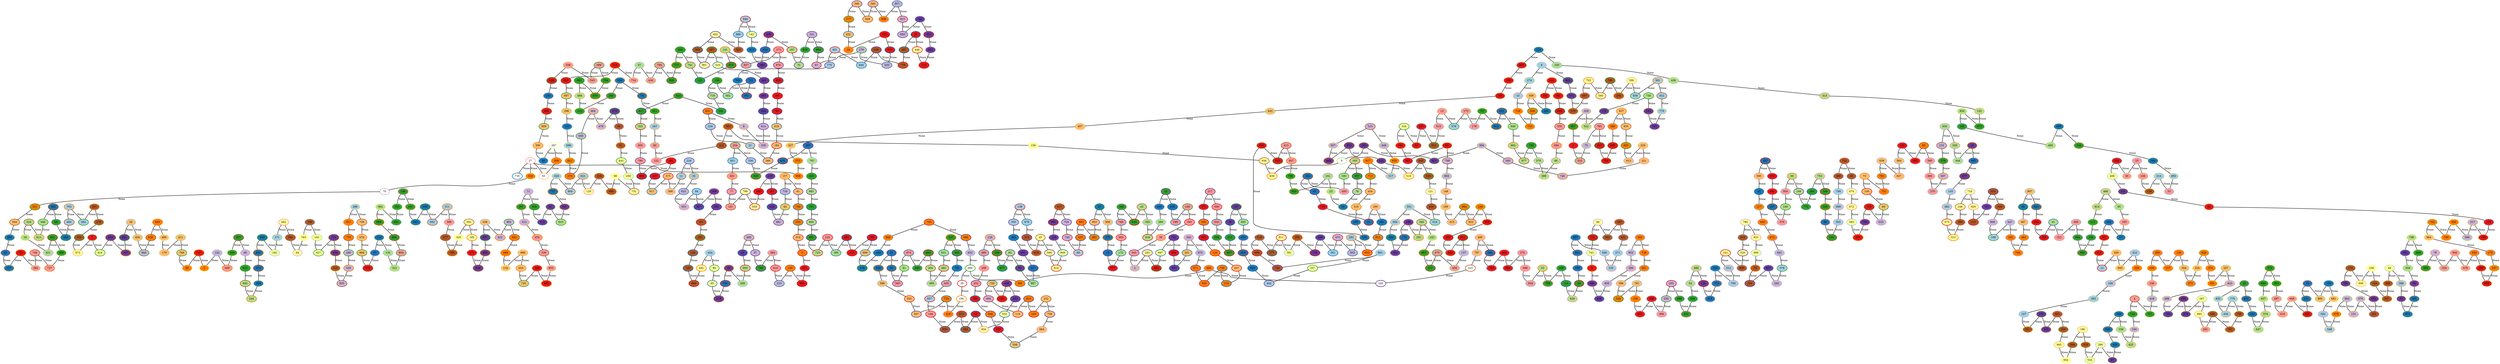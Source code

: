 graph G {
    0 [penwidth=3,label="0",color=3, colorscheme=paired12]
    1 [penwidth=3,label="1",color=5, colorscheme=paired12,style=filled,fillcolor=6]
    2 [penwidth=3,label="2",color=7, colorscheme=paired12,style=filled,fillcolor=9]
    3 [penwidth=3,label="3",color=11, colorscheme=paired12,style=filled,fillcolor=8]
    4 [penwidth=3,label="4",color=12, colorscheme=paired12,style=filled,fillcolor=5]
    5 [penwidth=3,label="5",color=8, colorscheme=paired12,style=filled,fillcolor=6]
    6 [penwidth=3,label="6",color=1, colorscheme=paired12,style=filled,fillcolor=1]
    7 [penwidth=3,label="7",color=3, colorscheme=paired12,style=filled,fillcolor=6]
    8 [penwidth=3,label="8",color=7, colorscheme=paired12,style=filled,fillcolor=9]
    9 [penwidth=3,label="9",color=6, colorscheme=paired12,style=filled,fillcolor=8]
    10 [penwidth=3,label="10",color=9, colorscheme=paired12,style=filled,fillcolor=4]
    11 [penwidth=3,label="11",color=12, colorscheme=paired12,style=filled,fillcolor=1]
    12 [penwidth=3,label="12",color=6, colorscheme=paired12,style=filled,fillcolor=1]
    13 [penwidth=3,label="13",color=7, colorscheme=paired12,style=filled,fillcolor=5]
    14 [penwidth=3,label="14",color=10, colorscheme=paired12,style=filled,fillcolor=2]
    15 [penwidth=3,label="15",color=5, colorscheme=paired12,style=filled,fillcolor=1]
    16 [penwidth=3,label="16",color=3, colorscheme=paired12,style=filled,fillcolor=2]
    17 [penwidth=3,label="17",color=11, colorscheme=paired12,style=filled,fillcolor=2]
    18 [penwidth=3,label="18",color=11, colorscheme=paired12,style=filled,fillcolor=3]
    19 [penwidth=3,label="19",color=8, colorscheme=paired12,style=filled,fillcolor=10]
    20 [penwidth=3,label="20",color=6, colorscheme=paired12,style=filled,fillcolor=4]
    21 [penwidth=3,label="21",color=12, colorscheme=paired12,style=filled,fillcolor=1]
    22 [penwidth=3,label="22",color=5, colorscheme=paired12,style=filled,fillcolor=2]
    23 [penwidth=3,label="23",color=11, colorscheme=paired12,style=filled,fillcolor=3]
    24 [penwidth=3,label="24",color=8, colorscheme=paired12,style=filled,fillcolor=8]
    25 [penwidth=3,label="25",color=9, colorscheme=paired12,style=filled,fillcolor=5]
    26 [penwidth=3,label="26",color=1, colorscheme=paired12,style=filled,fillcolor=7]
    27 [penwidth=3,label="27",color=5, colorscheme=paired12]
    28 [penwidth=3,label="28",color=2, colorscheme=paired12,style=filled,fillcolor=6]
    29 [penwidth=3,label="29",color=2, colorscheme=paired12,style=filled,fillcolor=10]
    30 [penwidth=3,label="30",color=11, colorscheme=paired12,style=filled,fillcolor=5]
    31 [penwidth=3,label="31",color=6, colorscheme=paired12,style=filled,fillcolor=2]
    32 [penwidth=3,label="32",color=10, colorscheme=paired12,style=filled,fillcolor=4]
    33 [penwidth=3,label="33",color=1, colorscheme=paired12,style=filled,fillcolor=5]
    34 [penwidth=3,label="34",color=10, colorscheme=paired12,style=filled,fillcolor=2]
    35 [penwidth=3,label="35",color=8, colorscheme=paired12,style=filled,fillcolor=1]
    36 [penwidth=3,label="36",color=2, colorscheme=paired12,style=filled,fillcolor=10]
    37 [penwidth=3,label="37",color=1, colorscheme=paired12,style=filled,fillcolor=3]
    38 [penwidth=3,label="38",color=8, colorscheme=paired12,style=filled,fillcolor=5]
    39 [penwidth=3,label="39",color=6, colorscheme=paired12]
    40 [penwidth=3,label="40",color=1, colorscheme=paired12,style=filled,fillcolor=2]
    41 [penwidth=3,label="41",color=2, colorscheme=paired12,style=filled,fillcolor=3]
    42 [penwidth=3,label="42",color=2, colorscheme=paired12,style=filled,fillcolor=2]
    43 [penwidth=3,label="43",color=12, colorscheme=paired12,style=filled,fillcolor=3]
    44 [penwidth=3,label="44",color=4, colorscheme=paired12,style=filled,fillcolor=7]
    45 [penwidth=3,label="45",color=12, colorscheme=paired12,style=filled,fillcolor=11]
    46 [penwidth=3,label="46",color=9, colorscheme=paired12,style=filled,fillcolor=9]
    47 [penwidth=3,label="47",color=4, colorscheme=paired12,style=filled,fillcolor=2]
    48 [penwidth=3,label="48",color=3, colorscheme=paired12,style=filled,fillcolor=11]
    49 [penwidth=3,label="49",color=5, colorscheme=paired12,style=filled,fillcolor=3]
    50 [penwidth=3,label="50",color=8, colorscheme=paired12,style=filled,fillcolor=3]
    51 [penwidth=3,label="51",color=7, colorscheme=paired12,style=filled,fillcolor=12]
    52 [penwidth=3,label="52",color=3, colorscheme=paired12,style=filled,fillcolor=6]
    53 [penwidth=3,label="53",color=8, colorscheme=paired12,style=filled,fillcolor=3]
    54 [penwidth=3,label="54",color=9, colorscheme=paired12,style=filled,fillcolor=3]
    55 [penwidth=3,label="55",color=7, colorscheme=paired12]
    56 [penwidth=3,label="56",color=1, colorscheme=paired12,style=filled,fillcolor=12]
    57 [penwidth=3,label="57",color=10, colorscheme=paired12,style=filled,fillcolor=9]
    58 [penwidth=3,label="58",color=2, colorscheme=paired12,style=filled,fillcolor=6]
    59 [penwidth=3,label="59",color=11, colorscheme=paired12,style=filled,fillcolor=10]
    60 [penwidth=3,label="60",color=6, colorscheme=paired12,style=filled,fillcolor=1]
    61 [penwidth=3,label="61",color=10, colorscheme=paired12,style=filled,fillcolor=7]
    62 [penwidth=3,label="62",color=10, colorscheme=paired12,style=filled,fillcolor=3]
    63 [penwidth=3,label="63",color=5, colorscheme=paired12,style=filled,fillcolor=2]
    64 [penwidth=3,label="64",color=9, colorscheme=paired12,style=filled,fillcolor=11]
    65 [penwidth=3,label="65",color=2, colorscheme=paired12,style=filled,fillcolor=11]
    66 [penwidth=3,label="66",color=9, colorscheme=paired12,style=filled,fillcolor=12]
    67 [penwidth=3,label="67",color=6, colorscheme=paired12,style=filled,fillcolor=9]
    68 [penwidth=3,label="68",color=9, colorscheme=paired12,style=filled,fillcolor=4]
    69 [penwidth=3,label="69",color=4, colorscheme=paired12,style=filled,fillcolor=7]
    70 [penwidth=3,label="70",color=9, colorscheme=paired12]
    71 [penwidth=3,label="71",color=9, colorscheme=paired12,style=filled,fillcolor=9]
    72 [penwidth=3,label="72",color=10, colorscheme=paired12,style=filled,fillcolor=3]
    73 [penwidth=3,label="73",color=8, colorscheme=paired12,style=filled,fillcolor=7]
    74 [penwidth=3,label="74",color=8, colorscheme=paired12,style=filled,fillcolor=2]
    75 [penwidth=3,label="75",color=3, colorscheme=paired12,style=filled,fillcolor=9]
    76 [penwidth=3,label="76",color=8, colorscheme=paired12,style=filled,fillcolor=12]
    77 [penwidth=3,label="77",color=10, colorscheme=paired12,style=filled,fillcolor=5]
    78 [penwidth=3,label="78",color=10, colorscheme=paired12,style=filled,fillcolor=3]
    79 [penwidth=3,label="79",color=5, colorscheme=paired12,style=filled,fillcolor=9]
    80 [penwidth=3,label="80",color=3, colorscheme=paired12,style=filled,fillcolor=5]
    81 [penwidth=3,label="81",color=4, colorscheme=paired12,style=filled,fillcolor=3]
    82 [penwidth=3,label="82",color=7, colorscheme=paired12,style=filled,fillcolor=6]
    83 [penwidth=3,label="83",color=10, colorscheme=paired12,style=filled,fillcolor=2]
    84 [penwidth=3,label="84",color=9, colorscheme=paired12,style=filled,fillcolor=11]
    85 [penwidth=3,label="85",color=12, colorscheme=paired12,style=filled,fillcolor=8]
    86 [penwidth=3,label="86",color=4, colorscheme=paired12,style=filled,fillcolor=11]
    87 [penwidth=3,label="87",color=11, colorscheme=paired12,style=filled,fillcolor=10]
    88 [penwidth=3,label="88",color=7, colorscheme=paired12,style=filled,fillcolor=8]
    89 [penwidth=3,label="89",color=8, colorscheme=paired12,style=filled,fillcolor=10]
    90 [penwidth=3,label="90",color=12, colorscheme=paired12,style=filled,fillcolor=2]
    91 [penwidth=3,label="91",color=3, colorscheme=paired12,style=filled,fillcolor=10]
    92 [penwidth=3,label="92",color=4, colorscheme=paired12,style=filled,fillcolor=2]
    93 [penwidth=3,label="93",color=4, colorscheme=paired12,style=filled,fillcolor=10]
    94 [penwidth=3,label="94",color=2, colorscheme=paired12,style=filled,fillcolor=1]
    95 [penwidth=3,label="95",color=3, colorscheme=paired12,style=filled,fillcolor=3]
    96 [penwidth=3,label="96",color=5, colorscheme=paired12,style=filled,fillcolor=10]
    97 [penwidth=3,label="97",color=9, colorscheme=paired12,style=filled,fillcolor=2]
    98 [penwidth=3,label="98",color=11, colorscheme=paired12,style=filled,fillcolor=11]
    99 [penwidth=3,label="99",color=5, colorscheme=paired12,style=filled,fillcolor=2]
    100 [penwidth=3,label="100",color=6, colorscheme=paired12,style=filled,fillcolor=7]
    101 [penwidth=3,label="101",color=7, colorscheme=paired12,style=filled,fillcolor=4]
    102 [penwidth=3,label="102",color=9, colorscheme=paired12,style=filled,fillcolor=3]
    103 [penwidth=3,label="103",color=1, colorscheme=paired12,style=filled,fillcolor=2]
    104 [penwidth=3,label="104",color=11, colorscheme=paired12,style=filled,fillcolor=4]
    105 [penwidth=3,label="105",color=1, colorscheme=paired12,style=filled,fillcolor=12]
    106 [penwidth=3,label="106",color=3, colorscheme=paired12,style=filled,fillcolor=8]
    107 [penwidth=3,label="107",color=4, colorscheme=paired12,style=filled,fillcolor=10]
    108 [penwidth=3,label="108",color=7, colorscheme=paired12,style=filled,fillcolor=5]
    109 [penwidth=3,label="109",color=4, colorscheme=paired12,style=filled,fillcolor=1]
    110 [penwidth=3,label="110",color=2, colorscheme=paired12,style=filled,fillcolor=8]
    111 [penwidth=3,label="111",color=3, colorscheme=paired12,style=filled,fillcolor=4]
    112 [penwidth=3,label="112",color=1, colorscheme=paired12,style=filled,fillcolor=10]
    113 [penwidth=3,label="113",color=3, colorscheme=paired12,style=filled,fillcolor=4]
    114 [penwidth=3,label="114",color=6, colorscheme=paired12,style=filled,fillcolor=6]
    115 [penwidth=3,label="115",color=6, colorscheme=paired12,style=filled,fillcolor=7]
    116 [penwidth=3,label="116",color=2, colorscheme=paired12,style=filled,fillcolor=4]
    117 [penwidth=3,label="117",color=1, colorscheme=paired12,style=filled,fillcolor=8]
    118 [penwidth=3,label="118",color=9, colorscheme=paired12,style=filled,fillcolor=10]
    119 [penwidth=3,label="119",color=9, colorscheme=paired12,style=filled,fillcolor=10]
    120 [penwidth=3,label="120",color=6, colorscheme=paired12,style=filled,fillcolor=10]
    121 [penwidth=3,label="121",color=9, colorscheme=paired12,style=filled,fillcolor=11]
    122 [penwidth=3,label="122",color=5, colorscheme=paired12,style=filled,fillcolor=5]
    123 [penwidth=3,label="123",color=2, colorscheme=paired12,style=filled,fillcolor=4]
    124 [penwidth=3,label="124",color=3, colorscheme=paired12,style=filled,fillcolor=12]
    125 [penwidth=3,label="125",color=11, colorscheme=paired12,style=filled,fillcolor=2]
    126 [penwidth=3,label="126",color=6, colorscheme=paired12,style=filled,fillcolor=8]
    127 [penwidth=3,label="127",color=7, colorscheme=paired12,style=filled,fillcolor=2]
    128 [penwidth=3,label="128",color=2, colorscheme=paired12,style=filled,fillcolor=12]
    129 [penwidth=3,label="129",color=5, colorscheme=paired12,style=filled,fillcolor=11]
    130 [penwidth=3,label="130",color=5, colorscheme=paired12,style=filled,fillcolor=8]
    131 [penwidth=3,label="131",color=7, colorscheme=paired12,style=filled,fillcolor=9]
    132 [penwidth=3,label="132",color=7, colorscheme=paired12,style=filled,fillcolor=3]
    133 [penwidth=3,label="133",color=7, colorscheme=paired12,style=filled,fillcolor=10]
    134 [penwidth=3,label="134",color=11, colorscheme=paired12,style=filled,fillcolor=7]
    135 [penwidth=3,label="135",color=1, colorscheme=paired12,style=filled,fillcolor=3]
    136 [penwidth=3,label="136",color=11, colorscheme=paired12,style=filled,fillcolor=12]
    137 [penwidth=3,label="137",color=1, colorscheme=paired12,style=filled,fillcolor=9]
    138 [penwidth=3,label="138",color=6, colorscheme=paired12,style=filled,fillcolor=1]
    139 [penwidth=3,label="139",color=4, colorscheme=paired12,style=filled,fillcolor=4]
    140 [penwidth=3,label="140",color=6, colorscheme=paired12,style=filled,fillcolor=4]
    141 [penwidth=3,label="141",color=8, colorscheme=paired12,style=filled,fillcolor=3]
    142 [penwidth=3,label="142",color=1, colorscheme=paired12,style=filled,fillcolor=9]
    143 [penwidth=3,label="143",color=2, colorscheme=paired12,style=filled,fillcolor=11]
    144 [penwidth=3,label="144",color=7, colorscheme=paired12,style=filled,fillcolor=4]
    145 [penwidth=3,label="145",color=5, colorscheme=paired12,style=filled,fillcolor=4]
    146 [penwidth=3,label="146",color=6, colorscheme=paired12,style=filled,fillcolor=5]
    147 [penwidth=3,label="147",color=1, colorscheme=paired12,style=filled,fillcolor=1]
    148 [penwidth=3,label="148",color=5, colorscheme=paired12,style=filled,fillcolor=7]
    149 [penwidth=3,label="149",color=10, colorscheme=paired12,style=filled,fillcolor=3]
    150 [penwidth=3,label="150",color=1, colorscheme=paired12,style=filled,fillcolor=2]
    151 [penwidth=3,label="151",color=10, colorscheme=paired12,style=filled,fillcolor=6]
    152 [penwidth=3,label="152",color=12, colorscheme=paired12,style=filled,fillcolor=6]
    153 [penwidth=3,label="153",color=9, colorscheme=paired12,style=filled,fillcolor=1]
    154 [penwidth=3,label="154",color=11, colorscheme=paired12,style=filled,fillcolor=9]
    155 [penwidth=3,label="155",color=9, colorscheme=paired12,style=filled,fillcolor=6]
    156 [penwidth=3,label="156",color=8, colorscheme=paired12,style=filled,fillcolor=8]
    157 [penwidth=3,label="157",color=8, colorscheme=paired12,style=filled,fillcolor=7]
    158 [penwidth=3,label="158",color=11, colorscheme=paired12,style=filled,fillcolor=11]
    159 [penwidth=3,label="159",color=2, colorscheme=paired12,style=filled,fillcolor=12]
    160 [penwidth=3,label="160",color=5, colorscheme=paired12,style=filled,fillcolor=7]
    161 [penwidth=3,label="161",color=6, colorscheme=paired12,style=filled,fillcolor=11]
    162 [penwidth=3,label="162",color=1, colorscheme=paired12,style=filled,fillcolor=4]
    163 [penwidth=3,label="163",color=6, colorscheme=paired12,style=filled,fillcolor=3]
    164 [penwidth=3,label="164",color=9, colorscheme=paired12,style=filled,fillcolor=6]
    165 [penwidth=3,label="165",color=7, colorscheme=paired12,style=filled,fillcolor=5]
    166 [penwidth=3,label="166",color=1, colorscheme=paired12,style=filled,fillcolor=4]
    167 [penwidth=3,label="167",color=7, colorscheme=paired12,style=filled,fillcolor=1]
    168 [penwidth=3,label="168",color=5, colorscheme=paired12,style=filled,fillcolor=1]
    169 [penwidth=3,label="169",color=4, colorscheme=paired12,style=filled,fillcolor=5]
    170 [penwidth=3,label="170",color=1, colorscheme=paired12,style=filled,fillcolor=8]
    171 [penwidth=3,label="171",color=3, colorscheme=paired12,style=filled,fillcolor=1]
    172 [penwidth=3,label="172",color=2, colorscheme=paired12,style=filled,fillcolor=3]
    173 [penwidth=3,label="173",color=3, colorscheme=paired12,style=filled,fillcolor=5]
    174 [penwidth=3,label="174",color=3, colorscheme=paired12,style=filled,fillcolor=12]
    175 [penwidth=3,label="175",color=3, colorscheme=paired12,style=filled,fillcolor=10]
    176 [penwidth=3,label="176",color=4, colorscheme=paired12,style=filled,fillcolor=2]
    177 [penwidth=3,label="177",color=4, colorscheme=paired12,style=filled,fillcolor=8]
    178 [penwidth=3,label="178",color=1, colorscheme=paired12,style=filled,fillcolor=5]
    179 [penwidth=3,label="179",color=7, colorscheme=paired12,style=filled,fillcolor=7]
    180 [penwidth=3,label="180",color=7, colorscheme=paired12,style=filled,fillcolor=11]
    181 [penwidth=3,label="181",color=12, colorscheme=paired12,style=filled,fillcolor=5]
    182 [penwidth=3,label="182",color=1, colorscheme=paired12,style=filled,fillcolor=11]
    183 [penwidth=3,label="183",color=7, colorscheme=paired12,style=filled,fillcolor=10]
    184 [penwidth=3,label="184",color=6, colorscheme=paired12,style=filled,fillcolor=7]
    185 [penwidth=3,label="185",color=8, colorscheme=paired12,style=filled,fillcolor=11]
    186 [penwidth=3,label="186",color=2, colorscheme=paired12,style=filled,fillcolor=3]
    187 [penwidth=3,label="187",color=6, colorscheme=paired12,style=filled,fillcolor=3]
    188 [penwidth=3,label="188",color=5, colorscheme=paired12,style=filled,fillcolor=10]
    189 [penwidth=3,label="189",color=7, colorscheme=paired12,style=filled,fillcolor=7]
    190 [penwidth=3,label="190",color=4, colorscheme=paired12,style=filled,fillcolor=3]
    191 [penwidth=3,label="191",color=6, colorscheme=paired12,style=filled,fillcolor=12]
    192 [penwidth=3,label="192",color=8, colorscheme=paired12,style=filled,fillcolor=3]
    193 [penwidth=3,label="193",color=3, colorscheme=paired12,style=filled,fillcolor=11]
    194 [penwidth=3,label="194",color=10, colorscheme=paired12,style=filled,fillcolor=12]
    195 [penwidth=3,label="195",color=5, colorscheme=paired12,style=filled,fillcolor=2]
    196 [penwidth=3,label="196",color=8, colorscheme=paired12]
    197 [penwidth=3,label="197",color=3, colorscheme=paired12,style=filled,fillcolor=8]
    198 [penwidth=3,label="198",color=11, colorscheme=paired12,style=filled,fillcolor=6]
    199 [penwidth=3,label="199",color=11, colorscheme=paired12,style=filled,fillcolor=6]
    200 [penwidth=3,label="200",color=7, colorscheme=paired12,style=filled,fillcolor=7]
    201 [penwidth=3,label="201",color=6, colorscheme=paired12,style=filled,fillcolor=6]
    202 [penwidth=3,label="202",color=9, colorscheme=paired12,style=filled,fillcolor=10]
    203 [penwidth=3,label="203",color=2, colorscheme=paired12,style=filled,fillcolor=9]
    204 [penwidth=3,label="204",color=12, colorscheme=paired12,style=filled,fillcolor=3]
    205 [penwidth=3,label="205",color=3, colorscheme=paired12,style=filled,fillcolor=2]
    206 [penwidth=3,label="206",color=8, colorscheme=paired12,style=filled,fillcolor=12]
    207 [penwidth=3,label="207",color=3, colorscheme=paired12,style=filled,fillcolor=7]
    208 [penwidth=3,label="208",color=2, colorscheme=paired12,style=filled,fillcolor=7]
    209 [penwidth=3,label="209",color=7, colorscheme=paired12,style=filled,fillcolor=6]
    210 [penwidth=3,label="210",color=12, colorscheme=paired12,style=filled,fillcolor=9]
    211 [penwidth=3,label="211",color=7, colorscheme=paired12,style=filled,fillcolor=2]
    212 [penwidth=3,label="212",color=6, colorscheme=paired12,style=filled,fillcolor=12]
    213 [penwidth=3,label="213",color=2, colorscheme=paired12,style=filled,fillcolor=9]
    214 [penwidth=3,label="214",color=3, colorscheme=paired12,style=filled,fillcolor=1]
    215 [penwidth=3,label="215",color=11, colorscheme=paired12,style=filled,fillcolor=6]
    216 [penwidth=3,label="216",color=8, colorscheme=paired12,style=filled,fillcolor=6]
    217 [penwidth=3,label="217",color=10, colorscheme=paired12,style=filled,fillcolor=5]
    218 [penwidth=3,label="218",color=11, colorscheme=paired12,style=filled,fillcolor=2]
    219 [penwidth=3,label="219",color=11, colorscheme=paired12,style=filled,fillcolor=12]
    220 [penwidth=3,label="220",color=3, colorscheme=paired12,style=filled,fillcolor=12]
    221 [penwidth=3,label="221",color=5, colorscheme=paired12,style=filled,fillcolor=7]
    222 [penwidth=3,label="222",color=6, colorscheme=paired12,style=filled,fillcolor=5]
    223 [penwidth=3,label="223",color=12, colorscheme=paired12]
    224 [penwidth=3,label="224",color=10, colorscheme=paired12,style=filled,fillcolor=1]
    225 [penwidth=3,label="225",color=8, colorscheme=paired12,style=filled,fillcolor=4]
    226 [penwidth=3,label="226",color=8, colorscheme=paired12,style=filled,fillcolor=9]
    227 [penwidth=3,label="227",color=8, colorscheme=paired12,style=filled,fillcolor=4]
    228 [penwidth=3,label="228",color=6, colorscheme=paired12,style=filled,fillcolor=8]
    229 [penwidth=3,label="229",color=7, colorscheme=paired12,style=filled,fillcolor=7]
    230 [penwidth=3,label="230",color=1, colorscheme=paired12,style=filled,fillcolor=3]
    231 [penwidth=3,label="231",color=5, colorscheme=paired12,style=filled,fillcolor=4]
    232 [penwidth=3,label="232",color=12, colorscheme=paired12,style=filled,fillcolor=7]
    233 [penwidth=3,label="233",color=11, colorscheme=paired12,style=filled,fillcolor=3]
    234 [penwidth=3,label="234",color=10, colorscheme=paired12,style=filled,fillcolor=1]
    235 [penwidth=3,label="235",color=9, colorscheme=paired12,style=filled,fillcolor=2]
    236 [penwidth=3,label="236",color=7, colorscheme=paired12,style=filled,fillcolor=5]
    237 [penwidth=3,label="237",color=7, colorscheme=paired12,style=filled,fillcolor=8]
    238 [penwidth=3,label="238",color=11, colorscheme=paired12,style=filled,fillcolor=11]
    239 [penwidth=3,label="239",color=12, colorscheme=paired12,style=filled,fillcolor=8]
    240 [penwidth=3,label="240",color=10, colorscheme=paired12]
    241 [penwidth=3,label="241",color=2, colorscheme=paired12,style=filled,fillcolor=4]
    242 [penwidth=3,label="242",color=9, colorscheme=paired12,style=filled,fillcolor=9]
    243 [penwidth=3,label="243",color=5, colorscheme=paired12,style=filled,fillcolor=4]
    244 [penwidth=3,label="244",color=8, colorscheme=paired12,style=filled,fillcolor=3]
    245 [penwidth=3,label="245",color=3, colorscheme=paired12,style=filled,fillcolor=2]
    246 [penwidth=3,label="246",color=8, colorscheme=paired12,style=filled,fillcolor=2]
    247 [penwidth=3,label="247",color=6, colorscheme=paired12,style=filled,fillcolor=2]
    248 [penwidth=3,label="248",color=12, colorscheme=paired12,style=filled,fillcolor=11]
    249 [penwidth=3,label="249",color=4, colorscheme=paired12,style=filled,fillcolor=3]
    250 [penwidth=3,label="250",color=4, colorscheme=paired12,style=filled,fillcolor=9]
    251 [penwidth=3,label="251",color=7, colorscheme=paired12,style=filled,fillcolor=12]
    252 [penwidth=3,label="252",color=10, colorscheme=paired12,style=filled,fillcolor=5]
    253 [penwidth=3,label="253",color=11, colorscheme=paired12,style=filled,fillcolor=2]
    254 [penwidth=3,label="254",color=4, colorscheme=paired12,style=filled,fillcolor=5]
    255 [penwidth=3,label="255",color=6, colorscheme=paired12,style=filled,fillcolor=9]
    256 [penwidth=3,label="256",color=3, colorscheme=paired12,style=filled,fillcolor=5]
    257 [penwidth=3,label="257",color=1, colorscheme=paired12,style=filled,fillcolor=6]
    258 [penwidth=3,label="258",color=7, colorscheme=paired12,style=filled,fillcolor=2]
    259 [penwidth=3,label="259",color=3, colorscheme=paired12,style=filled,fillcolor=11]
    260 [penwidth=3,label="260",color=12, colorscheme=paired12,style=filled,fillcolor=2]
    261 [penwidth=3,label="261",color=2, colorscheme=paired12,style=filled,fillcolor=2]
    262 [penwidth=3,label="262",color=4, colorscheme=paired12,style=filled,fillcolor=1]
    263 [penwidth=3,label="263",color=4, colorscheme=paired12,style=filled,fillcolor=12]
    264 [penwidth=3,label="264",color=2, colorscheme=paired12,style=filled,fillcolor=4]
    265 [penwidth=3,label="265",color=4, colorscheme=paired12,style=filled,fillcolor=6]
    266 [penwidth=3,label="266",color=1, colorscheme=paired12,style=filled,fillcolor=11]
    267 [penwidth=3,label="267",color=11, colorscheme=paired12]
    268 [penwidth=3,label="268",color=5, colorscheme=paired12,style=filled,fillcolor=10]
    269 [penwidth=3,label="269",color=1, colorscheme=paired12,style=filled,fillcolor=3]
    270 [penwidth=3,label="270",color=8, colorscheme=paired12,style=filled,fillcolor=2]
    271 [penwidth=3,label="271",color=1, colorscheme=paired12,style=filled,fillcolor=1]
    272 [penwidth=3,label="272",color=5, colorscheme=paired12,style=filled,fillcolor=6]
    273 [penwidth=3,label="273",color=6, colorscheme=paired12,style=filled,fillcolor=5]
    274 [penwidth=3,label="274",color=3, colorscheme=paired12,style=filled,fillcolor=1]
    275 [penwidth=3,label="275",color=9, colorscheme=paired12,style=filled,fillcolor=5]
    276 [penwidth=3,label="276",color=3, colorscheme=paired12,style=filled,fillcolor=10]
    277 [penwidth=3,label="277",color=2, colorscheme=paired12,style=filled,fillcolor=12]
    278 [penwidth=3,label="278",color=3, colorscheme=paired12,style=filled,fillcolor=12]
    279 [penwidth=3,label="279",color=4, colorscheme=paired12,style=filled,fillcolor=9]
    280 [penwidth=3,label="280",color=6, colorscheme=paired12,style=filled,fillcolor=6]
    281 [penwidth=3,label="281",color=9, colorscheme=paired12,style=filled,fillcolor=12]
    282 [penwidth=3,label="282",color=8, colorscheme=paired12,style=filled,fillcolor=1]
    283 [penwidth=3,label="283",color=6, colorscheme=paired12,style=filled,fillcolor=5]
    284 [penwidth=3,label="284",color=11, colorscheme=paired12,style=filled,fillcolor=5]
    285 [penwidth=3,label="285",color=4, colorscheme=paired12,style=filled,fillcolor=9]
    286 [penwidth=3,label="286",color=7, colorscheme=paired12,style=filled,fillcolor=6]
    287 [penwidth=3,label="287",color=3, colorscheme=paired12,style=filled,fillcolor=11]
    288 [penwidth=3,label="288",color=11, colorscheme=paired12,style=filled,fillcolor=1]
    289 [penwidth=3,label="289",color=2, colorscheme=paired12,style=filled,fillcolor=5]
    290 [penwidth=3,label="290",color=1, colorscheme=paired12,style=filled,fillcolor=3]
    291 [penwidth=3,label="291",color=11, colorscheme=paired12,style=filled,fillcolor=5]
    292 [penwidth=3,label="292",color=8, colorscheme=paired12,style=filled,fillcolor=12]
    293 [penwidth=3,label="293",color=10, colorscheme=paired12,style=filled,fillcolor=11]
    294 [penwidth=3,label="294",color=10, colorscheme=paired12,style=filled,fillcolor=6]
    295 [penwidth=3,label="295",color=9, colorscheme=paired12,style=filled,fillcolor=8]
    296 [penwidth=3,label="296",color=5, colorscheme=paired12,style=filled,fillcolor=5]
    297 [penwidth=3,label="297",color=7, colorscheme=paired12,style=filled,fillcolor=4]
    298 [penwidth=3,label="298",color=3, colorscheme=paired12,style=filled,fillcolor=7]
    299 [penwidth=3,label="299",color=6, colorscheme=paired12,style=filled,fillcolor=4]
    300 [penwidth=3,label="300",color=8, colorscheme=paired12,style=filled,fillcolor=7]
    301 [penwidth=3,label="301",color=2, colorscheme=paired12,style=filled,fillcolor=7]
    302 [penwidth=3,label="302",color=1, colorscheme=paired12,style=filled,fillcolor=10]
    303 [penwidth=3,label="303",color=5, colorscheme=paired12,style=filled,fillcolor=4]
    304 [penwidth=3,label="304",color=3, colorscheme=paired12,style=filled,fillcolor=12]
    305 [penwidth=3,label="305",color=6, colorscheme=paired12,style=filled,fillcolor=10]
    306 [penwidth=3,label="306",color=1, colorscheme=paired12,style=filled,fillcolor=6]
    307 [penwidth=3,label="307",color=6, colorscheme=paired12,style=filled,fillcolor=6]
    308 [penwidth=3,label="308",color=8, colorscheme=paired12,style=filled,fillcolor=8]
    309 [penwidth=3,label="309",color=1, colorscheme=paired12,style=filled,fillcolor=6]
    310 [penwidth=3,label="310",color=8, colorscheme=paired12,style=filled,fillcolor=11]
    311 [penwidth=3,label="311",color=8, colorscheme=paired12,style=filled,fillcolor=1]
    312 [penwidth=3,label="312",color=12, colorscheme=paired12,style=filled,fillcolor=12]
    313 [penwidth=3,label="313",color=5, colorscheme=paired12,style=filled,fillcolor=3]
    314 [penwidth=3,label="314",color=7, colorscheme=paired12,style=filled,fillcolor=6]
    315 [penwidth=3,label="315",color=11, colorscheme=paired12,style=filled,fillcolor=10]
    316 [penwidth=3,label="316",color=11, colorscheme=paired12,style=filled,fillcolor=12]
    317 [penwidth=3,label="317",color=7, colorscheme=paired12,style=filled,fillcolor=1]
    318 [penwidth=3,label="318",color=12, colorscheme=paired12,style=filled,fillcolor=10]
    319 [penwidth=3,label="319",color=7, colorscheme=paired12,style=filled,fillcolor=12]
    320 [penwidth=3,label="320",color=11, colorscheme=paired12,style=filled,fillcolor=1]
    321 [penwidth=3,label="321",color=3, colorscheme=paired12,style=filled,fillcolor=3]
    322 [penwidth=3,label="322",color=5, colorscheme=paired12,style=filled,fillcolor=5]
    323 [penwidth=3,label="323",color=3, colorscheme=paired12,style=filled,fillcolor=4]
    324 [penwidth=3,label="324",color=11, colorscheme=paired12,style=filled,fillcolor=7]
    325 [penwidth=3,label="325",color=11, colorscheme=paired12,style=filled,fillcolor=11]
    326 [penwidth=3,label="326",color=1, colorscheme=paired12,style=filled,fillcolor=2]
    327 [penwidth=3,label="327",color=11, colorscheme=paired12,style=filled,fillcolor=7]
    328 [penwidth=3,label="328",color=5, colorscheme=paired12,style=filled,fillcolor=9]
    329 [penwidth=3,label="329",color=11, colorscheme=paired12,style=filled,fillcolor=9]
    330 [penwidth=3,label="330",color=1, colorscheme=paired12,style=filled,fillcolor=4]
    331 [penwidth=3,label="331",color=10, colorscheme=paired12,style=filled,fillcolor=9]
    332 [penwidth=3,label="332",color=11, colorscheme=paired12,style=filled,fillcolor=6]
    333 [penwidth=3,label="333",color=12, colorscheme=paired12,style=filled,fillcolor=4]
    334 [penwidth=3,label="334",color=4, colorscheme=paired12,style=filled,fillcolor=11]
    335 [penwidth=3,label="335",color=12, colorscheme=paired12,style=filled,fillcolor=5]
    336 [penwidth=3,label="336",color=3, colorscheme=paired12,style=filled,fillcolor=3]
    337 [penwidth=3,label="337",color=4, colorscheme=paired12,style=filled,fillcolor=11]
    338 [penwidth=3,label="338",color=1, colorscheme=paired12,style=filled,fillcolor=7]
    339 [penwidth=3,label="339",color=12, colorscheme=paired12,style=filled,fillcolor=5]
    340 [penwidth=3,label="340",color=5, colorscheme=paired12,style=filled,fillcolor=9]
    341 [penwidth=3,label="341",color=2, colorscheme=paired12,style=filled,fillcolor=1]
    342 [penwidth=3,label="342",color=9, colorscheme=paired12,style=filled,fillcolor=8]
    343 [penwidth=3,label="343",color=9, colorscheme=paired12,style=filled,fillcolor=8]
    344 [penwidth=3,label="344",color=2, colorscheme=paired12,style=filled,fillcolor=12]
    345 [penwidth=3,label="345",color=9, colorscheme=paired12,style=filled,fillcolor=10]
    346 [penwidth=3,label="346",color=9, colorscheme=paired12,style=filled,fillcolor=4]
    347 [penwidth=3,label="347",color=4, colorscheme=paired12,style=filled,fillcolor=6]
    348 [penwidth=3,label="348",color=11, colorscheme=paired12,style=filled,fillcolor=2]
    349 [penwidth=3,label="349",color=7, colorscheme=paired12,style=filled,fillcolor=6]
    350 [penwidth=3,label="350",color=9, colorscheme=paired12,style=filled,fillcolor=3]
    351 [penwidth=3,label="351",color=11, colorscheme=paired12,style=filled,fillcolor=8]
    352 [penwidth=3,label="352",color=6, colorscheme=paired12,style=filled,fillcolor=3]
    353 [penwidth=3,label="353",color=9, colorscheme=paired12,style=filled,fillcolor=1]
    354 [penwidth=3,label="354",color=1, colorscheme=paired12,style=filled,fillcolor=6]
    355 [penwidth=3,label="355",color=10, colorscheme=paired12,style=filled,fillcolor=1]
    356 [penwidth=3,label="356",color=10, colorscheme=paired12,style=filled,fillcolor=8]
    357 [penwidth=3,label="357",color=10, colorscheme=paired12,style=filled,fillcolor=6]
    358 [penwidth=3,label="358",color=3, colorscheme=paired12,style=filled,fillcolor=3]
    359 [penwidth=3,label="359",color=12, colorscheme=paired12,style=filled,fillcolor=12]
    360 [penwidth=3,label="360",color=7, colorscheme=paired12,style=filled,fillcolor=10]
    361 [penwidth=3,label="361",color=8, colorscheme=paired12,style=filled,fillcolor=1]
    362 [penwidth=3,label="362",color=5, colorscheme=paired12,style=filled,fillcolor=11]
    363 [penwidth=3,label="363",color=1, colorscheme=paired12,style=filled,fillcolor=12]
    364 [penwidth=3,label="364",color=11, colorscheme=paired12,style=filled,fillcolor=9]
    365 [penwidth=3,label="365",color=7, colorscheme=paired12,style=filled,fillcolor=2]
    366 [penwidth=3,label="366",color=10, colorscheme=paired12,style=filled,fillcolor=7]
    367 [penwidth=3,label="367",color=7, colorscheme=paired12,style=filled,fillcolor=6]
    368 [penwidth=3,label="368",color=9, colorscheme=paired12,style=filled,fillcolor=7]
    369 [penwidth=3,label="369",color=1, colorscheme=paired12,style=filled,fillcolor=5]
    370 [penwidth=3,label="370",color=1, colorscheme=paired12,style=filled,fillcolor=5]
    371 [penwidth=3,label="371",color=1, colorscheme=paired12,style=filled,fillcolor=8]
    372 [penwidth=3,label="372",color=3, colorscheme=paired12,style=filled,fillcolor=10]
    373 [penwidth=3,label="373",color=3, colorscheme=paired12,style=filled,fillcolor=8]
    374 [penwidth=3,label="374",color=7, colorscheme=paired12,style=filled,fillcolor=8]
    375 [penwidth=3,label="375",color=6, colorscheme=paired12,style=filled,fillcolor=7]
    376 [penwidth=3,label="376",color=9, colorscheme=paired12,style=filled,fillcolor=5]
    377 [penwidth=3,label="377",color=1, colorscheme=paired12,style=filled,fillcolor=6]
    378 [penwidth=3,label="378",color=5, colorscheme=paired12,style=filled,fillcolor=4]
    379 [penwidth=3,label="379",color=7, colorscheme=paired12,style=filled,fillcolor=12]
    380 [penwidth=3,label="380",color=9, colorscheme=paired12,style=filled,fillcolor=5]
    381 [penwidth=3,label="381",color=7, colorscheme=paired12,style=filled,fillcolor=6]
    382 [penwidth=3,label="382",color=2, colorscheme=paired12,style=filled,fillcolor=2]
    383 [penwidth=3,label="383",color=10, colorscheme=paired12,style=filled,fillcolor=7]
    384 [penwidth=3,label="384",color=12, colorscheme=paired12,style=filled,fillcolor=8]
    385 [penwidth=3,label="385",color=12, colorscheme=paired12,style=filled,fillcolor=3]
    386 [penwidth=3,label="386",color=10, colorscheme=paired12,style=filled,fillcolor=10]
    387 [penwidth=3,label="387",color=9, colorscheme=paired12,style=filled,fillcolor=7]
    388 [penwidth=3,label="388",color=7, colorscheme=paired12,style=filled,fillcolor=1]
    389 [penwidth=3,label="389",color=5, colorscheme=paired12,style=filled,fillcolor=9]
    390 [penwidth=3,label="390",color=10, colorscheme=paired12,style=filled,fillcolor=7]
    391 [penwidth=3,label="391",color=1, colorscheme=paired12,style=filled,fillcolor=11]
    392 [penwidth=3,label="392",color=8, colorscheme=paired12,style=filled,fillcolor=6]
    393 [penwidth=3,label="393",color=3, colorscheme=paired12,style=filled,fillcolor=1]
    394 [penwidth=3,label="394",color=3, colorscheme=paired12,style=filled,fillcolor=7]
    395 [penwidth=3,label="395",color=7, colorscheme=paired12,style=filled,fillcolor=4]
    396 [penwidth=3,label="396",color=5, colorscheme=paired12,style=filled,fillcolor=5]
    397 [penwidth=3,label="397",color=10, colorscheme=paired12,style=filled,fillcolor=2]
    398 [penwidth=3,label="398",color=11, colorscheme=paired12,style=filled,fillcolor=2]
    399 [penwidth=3,label="399",color=7, colorscheme=paired12,style=filled,fillcolor=3]
    400 [penwidth=3,label="400",color=12, colorscheme=paired12,style=filled,fillcolor=9]
    401 [penwidth=3,label="401",color=5, colorscheme=paired12,style=filled,fillcolor=12]
    402 [penwidth=3,label="402",color=10, colorscheme=paired12,style=filled,fillcolor=11]
    403 [penwidth=3,label="403",color=10, colorscheme=paired12,style=filled,fillcolor=10]
    404 [penwidth=3,label="404",color=6, colorscheme=paired12,style=filled,fillcolor=9]
    405 [penwidth=3,label="405",color=5, colorscheme=paired12,style=filled,fillcolor=6]
    406 [penwidth=3,label="406",color=6, colorscheme=paired12,style=filled,fillcolor=10]
    407 [penwidth=3,label="407",color=7, colorscheme=paired12,style=filled,fillcolor=7]
    408 [penwidth=3,label="408",color=3, colorscheme=paired12,style=filled,fillcolor=11]
    409 [penwidth=3,label="409",color=3, colorscheme=paired12,style=filled,fillcolor=4]
    410 [penwidth=3,label="410",color=7, colorscheme=paired12,style=filled,fillcolor=5]
    411 [penwidth=3,label="411",color=3, colorscheme=paired12,style=filled,fillcolor=7]
    412 [penwidth=3,label="412",color=5, colorscheme=paired12,style=filled,fillcolor=9]
    413 [penwidth=3,label="413",color=12, colorscheme=paired12,style=filled,fillcolor=5]
    414 [penwidth=3,label="414",color=11, colorscheme=paired12,style=filled,fillcolor=10]
    415 [penwidth=3,label="415",color=9, colorscheme=paired12,style=filled,fillcolor=7]
    416 [penwidth=3,label="416",color=5, colorscheme=paired12,style=filled,fillcolor=8]
    417 [penwidth=3,label="417",color=12, colorscheme=paired12,style=filled,fillcolor=12]
    418 [penwidth=3,label="418",color=3, colorscheme=paired12,style=filled,fillcolor=9]
    419 [penwidth=3,label="419",color=2, colorscheme=paired12,style=filled,fillcolor=7]
    420 [penwidth=3,label="420",color=4, colorscheme=paired12,style=filled,fillcolor=4]
    421 [penwidth=3,label="421",color=9, colorscheme=paired12,style=filled,fillcolor=3]
    422 [penwidth=3,label="422",color=7, colorscheme=paired12,style=filled,fillcolor=9]
    423 [penwidth=3,label="423",color=9, colorscheme=paired12,style=filled,fillcolor=1]
    424 [penwidth=3,label="424",color=1, colorscheme=paired12,style=filled,fillcolor=1]
    425 [penwidth=3,label="425",color=7, colorscheme=paired12,style=filled,fillcolor=3]
    426 [penwidth=3,label="426",color=12, colorscheme=paired12,style=filled,fillcolor=7]
    427 [penwidth=3,label="427",color=10, colorscheme=paired12,style=filled,fillcolor=2]
    428 [penwidth=3,label="428",color=1, colorscheme=paired12,style=filled,fillcolor=10]
    429 [penwidth=3,label="429",color=6, colorscheme=paired12,style=filled,fillcolor=6]
    430 [penwidth=3,label="430",color=3, colorscheme=paired12,style=filled,fillcolor=5]
    431 [penwidth=3,label="431",color=3, colorscheme=paired12,style=filled,fillcolor=10]
    432 [penwidth=3,label="432",color=2, colorscheme=paired12,style=filled,fillcolor=7]
    433 [penwidth=3,label="433",color=10, colorscheme=paired12,style=filled,fillcolor=8]
    434 [penwidth=3,label="434",color=7, colorscheme=paired12,style=filled,fillcolor=1]
    435 [penwidth=3,label="435",color=2, colorscheme=paired12,style=filled,fillcolor=5]
    436 [penwidth=3,label="436",color=4, colorscheme=paired12,style=filled,fillcolor=4]
    437 [penwidth=3,label="437",color=6, colorscheme=paired12,style=filled,fillcolor=7]
    438 [penwidth=3,label="438",color=3, colorscheme=paired12,style=filled,fillcolor=3]
    439 [penwidth=3,label="439",color=6, colorscheme=paired12,style=filled,fillcolor=10]
    440 [penwidth=3,label="440",color=11, colorscheme=paired12,style=filled,fillcolor=8]
    441 [penwidth=3,label="441",color=6, colorscheme=paired12,style=filled,fillcolor=2]
    442 [penwidth=3,label="442",color=10, colorscheme=paired12,style=filled,fillcolor=1]
    443 [penwidth=3,label="443",color=3, colorscheme=paired12,style=filled,fillcolor=7]
    444 [penwidth=3,label="444",color=1, colorscheme=paired12,style=filled,fillcolor=3]
    445 [penwidth=3,label="445",color=9, colorscheme=paired12,style=filled,fillcolor=2]
    446 [penwidth=3,label="446",color=6, colorscheme=paired12,style=filled,fillcolor=11]
    447 [penwidth=3,label="447",color=1, colorscheme=paired12,style=filled,fillcolor=9]
    448 [penwidth=3,label="448",color=3, colorscheme=paired12,style=filled,fillcolor=9]
    449 [penwidth=3,label="449",color=2, colorscheme=paired12,style=filled,fillcolor=2]
    450 [penwidth=3,label="450",color=3, colorscheme=paired12,style=filled,fillcolor=5]
    451 [penwidth=3,label="451",color=6, colorscheme=paired12,style=filled,fillcolor=1]
    452 [penwidth=3,label="452",color=9, colorscheme=paired12,style=filled,fillcolor=10]
    453 [penwidth=3,label="453",color=10, colorscheme=paired12,style=filled,fillcolor=12]
    454 [penwidth=3,label="454",color=3, colorscheme=paired12,style=filled,fillcolor=2]
    455 [penwidth=3,label="455",color=8, colorscheme=paired12,style=filled,fillcolor=5]
    456 [penwidth=3,label="456",color=3, colorscheme=paired12,style=filled,fillcolor=7]
    457 [penwidth=3,label="457",color=11, colorscheme=paired12,style=filled,fillcolor=3]
    458 [penwidth=3,label="458",color=1, colorscheme=paired12,style=filled,fillcolor=4]
    459 [penwidth=3,label="459",color=9, colorscheme=paired12,style=filled,fillcolor=5]
    460 [penwidth=3,label="460",color=9, colorscheme=paired12,style=filled,fillcolor=12]
    461 [penwidth=3,label="461",color=1, colorscheme=paired12,style=filled,fillcolor=8]
    462 [penwidth=3,label="462",color=5, colorscheme=paired12,style=filled,fillcolor=1]
    463 [penwidth=3,label="463",color=1, colorscheme=paired12,style=filled,fillcolor=4]
    464 [penwidth=3,label="464",color=8, colorscheme=paired12,style=filled,fillcolor=9]
    465 [penwidth=3,label="465",color=12, colorscheme=paired12,style=filled,fillcolor=1]
    466 [penwidth=3,label="466",color=5, colorscheme=paired12,style=filled,fillcolor=3]
    467 [penwidth=3,label="467",color=4, colorscheme=paired12,style=filled,fillcolor=12]
    468 [penwidth=3,label="468",color=8, colorscheme=paired12,style=filled,fillcolor=10]
    469 [penwidth=3,label="469",color=11, colorscheme=paired12,style=filled,fillcolor=4]
    470 [penwidth=3,label="470",color=12, colorscheme=paired12,style=filled,fillcolor=2]
    471 [penwidth=3,label="471",color=9, colorscheme=paired12,style=filled,fillcolor=6]
    472 [penwidth=3,label="472",color=9, colorscheme=paired12,style=filled,fillcolor=8]
    473 [penwidth=3,label="473",color=6, colorscheme=paired12,style=filled,fillcolor=11]
    474 [penwidth=3,label="474",color=9, colorscheme=paired12,style=filled,fillcolor=6]
    475 [penwidth=3,label="475",color=6, colorscheme=paired12,style=filled,fillcolor=9]
    476 [penwidth=3,label="476",color=11, colorscheme=paired12,style=filled,fillcolor=5]
    477 [penwidth=3,label="477",color=12, colorscheme=paired12,style=filled,fillcolor=10]
    478 [penwidth=3,label="478",color=12, colorscheme=paired12,style=filled,fillcolor=8]
    479 [penwidth=3,label="479",color=7, colorscheme=paired12,style=filled,fillcolor=9]
    480 [penwidth=3,label="480",color=5, colorscheme=paired12,style=filled,fillcolor=7]
    481 [penwidth=3,label="481",color=5, colorscheme=paired12,style=filled,fillcolor=6]
    482 [penwidth=3,label="482",color=6, colorscheme=paired12,style=filled,fillcolor=3]
    483 [penwidth=3,label="483",color=2, colorscheme=paired12,style=filled,fillcolor=8]
    484 [penwidth=3,label="484",color=4, colorscheme=paired12,style=filled,fillcolor=2]
    485 [penwidth=3,label="485",color=7, colorscheme=paired12,style=filled,fillcolor=11]
    486 [penwidth=3,label="486",color=5, colorscheme=paired12,style=filled,fillcolor=8]
    487 [penwidth=3,label="487",color=3, colorscheme=paired12,style=filled,fillcolor=5]
    488 [penwidth=3,label="488",color=11, colorscheme=paired12,style=filled,fillcolor=7]
    489 [penwidth=3,label="489",color=2, colorscheme=paired12,style=filled,fillcolor=5]
    490 [penwidth=3,label="490",color=3, colorscheme=paired12,style=filled,fillcolor=3]
    491 [penwidth=3,label="491",color=11, colorscheme=paired12,style=filled,fillcolor=6]
    492 [penwidth=3,label="492",color=8, colorscheme=paired12,style=filled,fillcolor=11]
    493 [penwidth=3,label="493",color=9, colorscheme=paired12,style=filled,fillcolor=8]
    494 [penwidth=3,label="494",color=7, colorscheme=paired12,style=filled,fillcolor=3]
    495 [penwidth=3,label="495",color=1, colorscheme=paired12,style=filled,fillcolor=5]
    496 [penwidth=3,label="496",color=9, colorscheme=paired12,style=filled,fillcolor=5]
    497 [penwidth=3,label="497",color=5, colorscheme=paired12,style=filled,fillcolor=12]
    498 [penwidth=3,label="498",color=11, colorscheme=paired12,style=filled,fillcolor=9]
    499 [penwidth=3,label="499",color=12, colorscheme=paired12,style=filled,fillcolor=6]
    500 [penwidth=3,label="500",color=7, colorscheme=paired12,style=filled,fillcolor=11]
    501 [penwidth=3,label="501",color=4, colorscheme=paired12,style=filled,fillcolor=8]
    502 [penwidth=3,label="502",color=9, colorscheme=paired12,style=filled,fillcolor=1]
    503 [penwidth=3,label="503",color=6, colorscheme=paired12,style=filled,fillcolor=10]
    504 [penwidth=3,label="504",color=12, colorscheme=paired12,style=filled,fillcolor=7]
    505 [penwidth=3,label="505",color=10, colorscheme=paired12,style=filled,fillcolor=4]
    506 [penwidth=3,label="506",color=9, colorscheme=paired12,style=filled,fillcolor=8]
    507 [penwidth=3,label="507",color=8, colorscheme=paired12,style=filled,fillcolor=9]
    508 [penwidth=3,label="508",color=7, colorscheme=paired12,style=filled,fillcolor=7]
    509 [penwidth=3,label="509",color=9, colorscheme=paired12,style=filled,fillcolor=1]
    510 [penwidth=3,label="510",color=10, colorscheme=paired12,style=filled,fillcolor=12]
    511 [penwidth=3,label="511",color=11, colorscheme=paired12,style=filled,fillcolor=4]
    512 [penwidth=3,label="512",color=5, colorscheme=paired12,style=filled,fillcolor=1]
    513 [penwidth=3,label="513",color=12, colorscheme=paired12,style=filled,fillcolor=9]
    514 [penwidth=3,label="514",color=5, colorscheme=paired12,style=filled,fillcolor=4]
    515 [penwidth=3,label="515",color=9, colorscheme=paired12,style=filled,fillcolor=5]
    516 [penwidth=3,label="516",color=8, colorscheme=paired12,style=filled,fillcolor=7]
    517 [penwidth=3,label="517",color=7, colorscheme=paired12,style=filled,fillcolor=9]
    518 [penwidth=3,label="518",color=4, colorscheme=paired12,style=filled,fillcolor=1]
    519 [penwidth=3,label="519",color=8, colorscheme=paired12,style=filled,fillcolor=11]
    520 [penwidth=3,label="520",color=10, colorscheme=paired12,style=filled,fillcolor=11]
    521 [penwidth=3,label="521",color=11, colorscheme=paired12,style=filled,fillcolor=12]
    522 [penwidth=3,label="522",color=7, colorscheme=paired12,style=filled,fillcolor=3]
    523 [penwidth=3,label="523",color=2, colorscheme=paired12,style=filled,fillcolor=11]
    524 [penwidth=3,label="524",color=12, colorscheme=paired12,style=filled,fillcolor=3]
    525 [penwidth=3,label="525",color=9, colorscheme=paired12,style=filled,fillcolor=12]
    526 [penwidth=3,label="526",color=7, colorscheme=paired12,style=filled,fillcolor=2]
    527 [penwidth=3,label="527",color=2, colorscheme=paired12,style=filled,fillcolor=10]
    528 [penwidth=3,label="528",color=2, colorscheme=paired12,style=filled,fillcolor=10]
    529 [penwidth=3,label="529",color=11, colorscheme=paired12,style=filled,fillcolor=8]
    530 [penwidth=3,label="530",color=10, colorscheme=paired12,style=filled,fillcolor=6]
    531 [penwidth=3,label="531",color=7, colorscheme=paired12,style=filled,fillcolor=10]
    532 [penwidth=3,label="532",color=4, colorscheme=paired12,style=filled,fillcolor=5]
    533 [penwidth=3,label="533",color=5, colorscheme=paired12,style=filled,fillcolor=12]
    534 [penwidth=3,label="534",color=3, colorscheme=paired12,style=filled,fillcolor=11]
    535 [penwidth=3,label="535",color=5, colorscheme=paired12,style=filled,fillcolor=1]
    536 [penwidth=3,label="536",color=10, colorscheme=paired12,style=filled,fillcolor=1]
    537 [penwidth=3,label="537",color=12, colorscheme=paired12,style=filled,fillcolor=2]
    538 [penwidth=3,label="538",color=7, colorscheme=paired12,style=filled,fillcolor=5]
    539 [penwidth=3,label="539",color=5, colorscheme=paired12,style=filled,fillcolor=3]
    540 [penwidth=3,label="540",color=9, colorscheme=paired12,style=filled,fillcolor=8]
    541 [penwidth=3,label="541",color=3, colorscheme=paired12,style=filled,fillcolor=2]
    542 [penwidth=3,label="542",color=3, colorscheme=paired12,style=filled,fillcolor=6]
    543 [penwidth=3,label="543",color=3, colorscheme=paired12,style=filled,fillcolor=5]
    544 [penwidth=3,label="544",color=9, colorscheme=paired12,style=filled,fillcolor=2]
    545 [penwidth=3,label="545",color=10, colorscheme=paired12,style=filled,fillcolor=5]
    546 [penwidth=3,label="546",color=10, colorscheme=paired12,style=filled,fillcolor=8]
    547 [penwidth=3,label="547",color=5, colorscheme=paired12,style=filled,fillcolor=6]
    548 [penwidth=3,label="548",color=7, colorscheme=paired12,style=filled,fillcolor=1]
    549 [penwidth=3,label="549",color=4, colorscheme=paired12,style=filled,fillcolor=8]
    550 [penwidth=3,label="550",color=2, colorscheme=paired12,style=filled,fillcolor=8]
    551 [penwidth=3,label="551",color=3, colorscheme=paired12,style=filled,fillcolor=1]
    552 [penwidth=3,label="552",color=2, colorscheme=paired12,style=filled,fillcolor=11]
    553 [penwidth=3,label="553",color=12, colorscheme=paired12,style=filled,fillcolor=6]
    554 [penwidth=3,label="554",color=6, colorscheme=paired12,style=filled,fillcolor=2]
    555 [penwidth=3,label="555",color=8, colorscheme=paired12,style=filled,fillcolor=6]
    556 [penwidth=3,label="556",color=9, colorscheme=paired12,style=filled,fillcolor=4]
    557 [penwidth=3,label="557",color=11, colorscheme=paired12,style=filled,fillcolor=9]
    558 [penwidth=3,label="558",color=11, colorscheme=paired12,style=filled,fillcolor=6]
    559 [penwidth=3,label="559",color=8, colorscheme=paired12,style=filled,fillcolor=9]
    560 [penwidth=3,label="560",color=10, colorscheme=paired12,style=filled,fillcolor=5]
    561 [penwidth=3,label="561",color=5, colorscheme=paired12,style=filled,fillcolor=10]
    562 [penwidth=3,label="562",color=11, colorscheme=paired12,style=filled,fillcolor=3]
    563 [penwidth=3,label="563",color=12, colorscheme=paired12,style=filled,fillcolor=2]
    564 [penwidth=3,label="564",color=1, colorscheme=paired12,style=filled,fillcolor=7]
    565 [penwidth=3,label="565",color=3, colorscheme=paired12,style=filled,fillcolor=12]
    566 [penwidth=3,label="566",color=3, colorscheme=paired12,style=filled,fillcolor=9]
    567 [penwidth=3,label="567",color=10, colorscheme=paired12,style=filled,fillcolor=7]
    568 [penwidth=3,label="568",color=4, colorscheme=paired12,style=filled,fillcolor=4]
    569 [penwidth=3,label="569",color=4, colorscheme=paired12,style=filled,fillcolor=5]
    570 [penwidth=3,label="570",color=9, colorscheme=paired12,style=filled,fillcolor=3]
    571 [penwidth=3,label="571",color=12, colorscheme=paired12,style=filled,fillcolor=4]
    572 [penwidth=3,label="572",color=7, colorscheme=paired12,style=filled,fillcolor=4]
    573 [penwidth=3,label="573",color=7, colorscheme=paired12,style=filled,fillcolor=11]
    574 [penwidth=3,label="574",color=7, colorscheme=paired12,style=filled,fillcolor=3]
    575 [penwidth=3,label="575",color=4, colorscheme=paired12,style=filled,fillcolor=10]
    576 [penwidth=3,label="576",color=4, colorscheme=paired12,style=filled,fillcolor=1]
    577 [penwidth=3,label="577",color=12, colorscheme=paired12,style=filled,fillcolor=12]
    578 [penwidth=3,label="578",color=4, colorscheme=paired12,style=filled,fillcolor=1]
    579 [penwidth=3,label="579",color=11, colorscheme=paired12,style=filled,fillcolor=9]
    580 [penwidth=3,label="580",color=12, colorscheme=paired12,style=filled,fillcolor=11]
    581 [penwidth=3,label="581",color=9, colorscheme=paired12,style=filled,fillcolor=6]
    582 [penwidth=3,label="582",color=2, colorscheme=paired12,style=filled,fillcolor=3]
    583 [penwidth=3,label="583",color=1, colorscheme=paired12,style=filled,fillcolor=11]
    584 [penwidth=3,label="584",color=3, colorscheme=paired12,style=filled,fillcolor=2]
    585 [penwidth=3,label="585",color=2, colorscheme=paired12,style=filled,fillcolor=3]
    586 [penwidth=3,label="586",color=12, colorscheme=paired12,style=filled,fillcolor=12]
    587 [penwidth=3,label="587",color=2, colorscheme=paired12,style=filled,fillcolor=12]
    588 [penwidth=3,label="588",color=5, colorscheme=paired12,style=filled,fillcolor=5]
    589 [penwidth=3,label="589",color=5, colorscheme=paired12,style=filled,fillcolor=12]
    590 [penwidth=3,label="590",color=5, colorscheme=paired12,style=filled,fillcolor=7]
    591 [penwidth=3,label="591",color=8, colorscheme=paired12,style=filled,fillcolor=12]
    592 [penwidth=3,label="592",color=12, colorscheme=paired12,style=filled,fillcolor=11]
    593 [penwidth=3,label="593",color=7, colorscheme=paired12,style=filled,fillcolor=8]
    594 [penwidth=3,label="594",color=7, colorscheme=paired12,style=filled,fillcolor=1]
    595 [penwidth=3,label="595",color=12, colorscheme=paired12,style=filled,fillcolor=9]
    596 [penwidth=3,label="596",color=9, colorscheme=paired12,style=filled,fillcolor=7]
    597 [penwidth=3,label="597",color=4, colorscheme=paired12,style=filled,fillcolor=7]
    598 [penwidth=3,label="598",color=1, colorscheme=paired12,style=filled,fillcolor=7]
    599 [penwidth=3,label="599",color=11, colorscheme=paired12,style=filled,fillcolor=1]
    600 [penwidth=3,label="600",color=10, colorscheme=paired12,style=filled,fillcolor=3]
    601 [penwidth=3,label="601",color=8, colorscheme=paired12,style=filled,fillcolor=5]
    602 [penwidth=3,label="602",color=3, colorscheme=paired12,style=filled,fillcolor=6]
    603 [penwidth=3,label="603",color=4, colorscheme=paired12,style=filled,fillcolor=8]
    604 [penwidth=3,label="604",color=8, colorscheme=paired12,style=filled,fillcolor=7]
    605 [penwidth=3,label="605",color=5, colorscheme=paired12,style=filled,fillcolor=5]
    606 [penwidth=3,label="606",color=3, colorscheme=paired12,style=filled,fillcolor=6]
    607 [penwidth=3,label="607",color=10, colorscheme=paired12,style=filled,fillcolor=4]
    608 [penwidth=3,label="608",color=8, colorscheme=paired12,style=filled,fillcolor=5]
    609 [penwidth=3,label="609",color=11, colorscheme=paired12,style=filled,fillcolor=5]
    610 [penwidth=3,label="610",color=4, colorscheme=paired12,style=filled,fillcolor=3]
    611 [penwidth=3,label="611",color=8, colorscheme=paired12,style=filled,fillcolor=3]
    612 [penwidth=3,label="612",color=12, colorscheme=paired12,style=filled,fillcolor=1]
    613 [penwidth=3,label="613",color=9, colorscheme=paired12,style=filled,fillcolor=7]
    614 [penwidth=3,label="614",color=10, colorscheme=paired12,style=filled,fillcolor=9]
    615 [penwidth=3,label="615",color=4, colorscheme=paired12,style=filled,fillcolor=4]
    616 [penwidth=3,label="616",color=6, colorscheme=paired12,style=filled,fillcolor=5]
    617 [penwidth=3,label="617",color=10, colorscheme=paired12,style=filled,fillcolor=4]
    618 [penwidth=3,label="618",color=1, colorscheme=paired12,style=filled,fillcolor=12]
    619 [penwidth=3,label="619",color=5, colorscheme=paired12,style=filled,fillcolor=12]
    620 [penwidth=3,label="620",color=12, colorscheme=paired12,style=filled,fillcolor=4]
    621 [penwidth=3,label="621",color=8, colorscheme=paired12,style=filled,fillcolor=1]
    622 [penwidth=3,label="622",color=2, colorscheme=paired12,style=filled,fillcolor=9]
    623 [penwidth=3,label="623",color=8, colorscheme=paired12,style=filled,fillcolor=2]
    624 [penwidth=3,label="624",color=6, colorscheme=paired12,style=filled,fillcolor=4]
    625 [penwidth=3,label="625",color=11, colorscheme=paired12,style=filled,fillcolor=8]
    626 [penwidth=3,label="626",color=4, colorscheme=paired12,style=filled,fillcolor=6]
    627 [penwidth=3,label="627",color=4, colorscheme=paired12,style=filled,fillcolor=11]
    628 [penwidth=3,label="628",color=12, colorscheme=paired12,style=filled,fillcolor=10]
    629 [penwidth=3,label="629",color=5, colorscheme=paired12,style=filled,fillcolor=3]
    630 [penwidth=3,label="630",color=9, colorscheme=paired12,style=filled,fillcolor=3]
    631 [penwidth=3,label="631",color=9, colorscheme=paired12,style=filled,fillcolor=12]
    632 [penwidth=3,label="632",color=1, colorscheme=paired12,style=filled,fillcolor=9]
    633 [penwidth=3,label="633",color=9, colorscheme=paired12,style=filled,fillcolor=9]
    634 [penwidth=3,label="634",color=11, colorscheme=paired12,style=filled,fillcolor=8]
    635 [penwidth=3,label="635",color=6, colorscheme=paired12,style=filled,fillcolor=2]
    636 [penwidth=3,label="636",color=12, colorscheme=paired12,style=filled,fillcolor=8]
    637 [penwidth=3,label="637",color=4, colorscheme=paired12,style=filled,fillcolor=10]
    638 [penwidth=3,label="638",color=9, colorscheme=paired12,style=filled,fillcolor=7]
    639 [penwidth=3,label="639",color=10, colorscheme=paired12,style=filled,fillcolor=12]
    640 [penwidth=3,label="640",color=5, colorscheme=paired12,style=filled,fillcolor=8]
    641 [penwidth=3,label="641",color=1, colorscheme=paired12,style=filled,fillcolor=9]
    642 [penwidth=3,label="642",color=4, colorscheme=paired12,style=filled,fillcolor=11]
    643 [penwidth=3,label="643",color=1, colorscheme=paired12,style=filled,fillcolor=12]
    644 [penwidth=3,label="644",color=2, colorscheme=paired12,style=filled,fillcolor=1]
    645 [penwidth=3,label="645",color=4, colorscheme=paired12,style=filled,fillcolor=9]
    646 [penwidth=3,label="646",color=7, colorscheme=paired12,style=filled,fillcolor=11]
    647 [penwidth=3,label="647",color=3, colorscheme=paired12,style=filled,fillcolor=3]
    648 [penwidth=3,label="648",color=1, colorscheme=paired12,style=filled,fillcolor=10]
    649 [penwidth=3,label="649",color=9, colorscheme=paired12,style=filled,fillcolor=4]
    650 [penwidth=3,label="650",color=7, colorscheme=paired12,style=filled,fillcolor=10]
    651 [penwidth=3,label="651",color=5, colorscheme=paired12,style=filled,fillcolor=9]
    652 [penwidth=3,label="652",color=12, colorscheme=paired12,style=filled,fillcolor=1]
    653 [penwidth=3,label="653",color=6, colorscheme=paired12,style=filled,fillcolor=8]
    654 [penwidth=3,label="654",color=8, colorscheme=paired12,style=filled,fillcolor=10]
    655 [penwidth=3,label="655",color=6, colorscheme=paired12,style=filled,fillcolor=8]
    656 [penwidth=3,label="656",color=5, colorscheme=paired12,style=filled,fillcolor=6]
    657 [penwidth=3,label="657",color=6, colorscheme=paired12,style=filled,fillcolor=1]
    658 [penwidth=3,label="658",color=4, colorscheme=paired12,style=filled,fillcolor=8]
    659 [penwidth=3,label="659",color=9, colorscheme=paired12,style=filled,fillcolor=2]
    660 [penwidth=3,label="660",color=6, colorscheme=paired12,style=filled,fillcolor=12]
    661 [penwidth=3,label="661",color=12, colorscheme=paired12,style=filled,fillcolor=8]
    662 [penwidth=3,label="662",color=10, colorscheme=paired12,style=filled,fillcolor=10]
    663 [penwidth=3,label="663",color=10, colorscheme=paired12,style=filled,fillcolor=7]
    664 [penwidth=3,label="664",color=5, colorscheme=paired12,style=filled,fillcolor=7]
    665 [penwidth=3,label="665",color=5, colorscheme=paired12,style=filled,fillcolor=6]
    666 [penwidth=3,label="666",color=5, colorscheme=paired12,style=filled,fillcolor=10]
    667 [penwidth=3,label="667",color=8, colorscheme=paired12,style=filled,fillcolor=4]
    668 [penwidth=3,label="668",color=12, colorscheme=paired12,style=filled,fillcolor=7]
    669 [penwidth=3,label="669",color=8, colorscheme=paired12,style=filled,fillcolor=4]
    670 [penwidth=3,label="670",color=8, colorscheme=paired12,style=filled,fillcolor=4]
    671 [penwidth=3,label="671",color=10, colorscheme=paired12,style=filled,fillcolor=8]
    672 [penwidth=3,label="672",color=5, colorscheme=paired12,style=filled,fillcolor=11]
    673 [penwidth=3,label="673",color=6, colorscheme=paired12,style=filled,fillcolor=4]
    674 [penwidth=3,label="674",color=9, colorscheme=paired12,style=filled,fillcolor=11]
    675 [penwidth=3,label="675",color=4, colorscheme=paired12,style=filled,fillcolor=5]
    676 [penwidth=3,label="676",color=8, colorscheme=paired12,style=filled,fillcolor=7]
    677 [penwidth=3,label="677",color=12, colorscheme=paired12,style=filled,fillcolor=3]
    678 [penwidth=3,label="678",color=11, colorscheme=paired12,style=filled,fillcolor=8]
    679 [penwidth=3,label="679",color=2, colorscheme=paired12,style=filled,fillcolor=6]
    680 [penwidth=3,label="680",color=7, colorscheme=paired12,style=filled,fillcolor=7]
    681 [penwidth=3,label="681",color=11, colorscheme=paired12,style=filled,fillcolor=7]
    682 [penwidth=3,label="682",color=5, colorscheme=paired12,style=filled,fillcolor=2]
    683 [penwidth=3,label="683",color=10, colorscheme=paired12,style=filled,fillcolor=4]
    684 [penwidth=3,label="684",color=1, colorscheme=paired12,style=filled,fillcolor=8]
    685 [penwidth=3,label="685",color=10, colorscheme=paired12,style=filled,fillcolor=10]
    686 [penwidth=3,label="686",color=10, colorscheme=paired12,style=filled,fillcolor=8]
    687 [penwidth=3,label="687",color=6, colorscheme=paired12,style=filled,fillcolor=4]
    688 [penwidth=3,label="688",color=4, colorscheme=paired12]
    689 [penwidth=3,label="689",color=6, colorscheme=paired12,style=filled,fillcolor=5]
    690 [penwidth=3,label="690",color=12, colorscheme=paired12,style=filled,fillcolor=6]
    691 [penwidth=3,label="691",color=10, colorscheme=paired12,style=filled,fillcolor=10]
    692 [penwidth=3,label="692",color=2, colorscheme=paired12,style=filled,fillcolor=6]
    693 [penwidth=3,label="693",color=11, colorscheme=paired12,style=filled,fillcolor=7]
    694 [penwidth=3,label="694",color=8, colorscheme=paired12,style=filled,fillcolor=5]
    695 [penwidth=3,label="695",color=9, colorscheme=paired12,style=filled,fillcolor=3]
    696 [penwidth=3,label="696",color=7, colorscheme=paired12,style=filled,fillcolor=10]
    697 [penwidth=3,label="697",color=2, colorscheme=paired12,style=filled,fillcolor=11]
    698 [penwidth=3,label="698",color=5, colorscheme=paired12,style=filled,fillcolor=1]
    699 [penwidth=3,label="699",color=11, colorscheme=paired12,style=filled,fillcolor=2]
    700 [penwidth=3,label="700",color=9, colorscheme=paired12,style=filled,fillcolor=1]
    701 [penwidth=3,label="701",color=10, colorscheme=paired12,style=filled,fillcolor=10]
    702 [penwidth=3,label="702",color=8, colorscheme=paired12,style=filled,fillcolor=11]
    703 [penwidth=3,label="703",color=1, colorscheme=paired12,style=filled,fillcolor=2]
    704 [penwidth=3,label="704",color=6, colorscheme=paired12,style=filled,fillcolor=8]
    705 [penwidth=3,label="705",color=12, colorscheme=paired12,style=filled,fillcolor=6]
    706 [penwidth=3,label="706",color=2, colorscheme=paired12,style=filled,fillcolor=6]
    707 [penwidth=3,label="707",color=8, colorscheme=paired12,style=filled,fillcolor=10]
    708 [penwidth=3,label="708",color=11, colorscheme=paired12,style=filled,fillcolor=4]
    709 [penwidth=3,label="709",color=7, colorscheme=paired12,style=filled,fillcolor=8]
    710 [penwidth=3,label="710",color=3, colorscheme=paired12,style=filled,fillcolor=8]
    711 [penwidth=3,label="711",color=4, colorscheme=paired12,style=filled,fillcolor=6]
    712 [penwidth=3,label="712",color=4, colorscheme=paired12,style=filled,fillcolor=8]
    713 [penwidth=3,label="713",color=12, colorscheme=paired12,style=filled,fillcolor=10]
    714 [penwidth=3,label="714",color=11, colorscheme=paired12,style=filled,fillcolor=5]
    715 [penwidth=3,label="715",color=8, colorscheme=paired12,style=filled,fillcolor=6]
    716 [penwidth=3,label="716",color=9, colorscheme=paired12,style=filled,fillcolor=11]
    717 [penwidth=3,label="717",color=8, colorscheme=paired12,style=filled,fillcolor=2]
    718 [penwidth=3,label="718",color=7, colorscheme=paired12,style=filled,fillcolor=8]
    719 [penwidth=3,label="719",color=10, colorscheme=paired12,style=filled,fillcolor=3]
    720 [penwidth=3,label="720",color=3, colorscheme=paired12,style=filled,fillcolor=6]
    721 [penwidth=3,label="721",color=10, colorscheme=paired12,style=filled,fillcolor=2]
    722 [penwidth=3,label="722",color=8, colorscheme=paired12,style=filled,fillcolor=6]
    723 [penwidth=3,label="723",color=6, colorscheme=paired12,style=filled,fillcolor=3]
    724 [penwidth=3,label="724",color=3, colorscheme=paired12,style=filled,fillcolor=4]
    725 [penwidth=3,label="725",color=4, colorscheme=paired12,style=filled,fillcolor=7]
    726 [penwidth=3,label="726",color=10, colorscheme=paired12,style=filled,fillcolor=9]
    727 [penwidth=3,label="727",color=11, colorscheme=paired12,style=filled,fillcolor=4]
    728 [penwidth=3,label="728",color=5, colorscheme=paired12,style=filled,fillcolor=8]
    729 [penwidth=3,label="729",color=2, colorscheme=paired12,style=filled,fillcolor=7]
    730 [penwidth=3,label="730",color=9, colorscheme=paired12,style=filled,fillcolor=6]
    731 [penwidth=3,label="731",color=9, colorscheme=paired12,style=filled,fillcolor=10]
    732 [penwidth=3,label="732",color=12, colorscheme=paired12,style=filled,fillcolor=11]
    733 [penwidth=3,label="733",color=2, colorscheme=paired12,style=filled,fillcolor=8]
    734 [penwidth=3,label="734",color=2, colorscheme=paired12,style=filled,fillcolor=9]
    735 [penwidth=3,label="735",color=2, colorscheme=paired12]
    736 [penwidth=3,label="736",color=4, colorscheme=paired12,style=filled,fillcolor=3]
    737 [penwidth=3,label="737",color=8, colorscheme=paired12,style=filled,fillcolor=5]
    738 [penwidth=3,label="738",color=12, colorscheme=paired12,style=filled,fillcolor=7]
    739 [penwidth=3,label="739",color=6, colorscheme=paired12,style=filled,fillcolor=10]
    740 [penwidth=3,label="740",color=6, colorscheme=paired12,style=filled,fillcolor=9]
    741 [penwidth=3,label="741",color=12, colorscheme=paired12,style=filled,fillcolor=3]
    742 [penwidth=3,label="742",color=1, colorscheme=paired12,style=filled,fillcolor=10]
    743 [penwidth=3,label="743",color=1, colorscheme=paired12,style=filled,fillcolor=11]
    744 [penwidth=3,label="744",color=5, colorscheme=paired12,style=filled,fillcolor=8]
    745 [penwidth=3,label="745",color=6, colorscheme=paired12,style=filled,fillcolor=2]
    746 [penwidth=3,label="746",color=8, colorscheme=paired12,style=filled,fillcolor=9]
    747 [penwidth=3,label="747",color=8, colorscheme=paired12,style=filled,fillcolor=6]
    748 [penwidth=3,label="748",color=1, colorscheme=paired12,style=filled,fillcolor=1]
    749 [penwidth=3,label="749",color=12, colorscheme=paired12,style=filled,fillcolor=5]
    750 [penwidth=3,label="750",color=4, colorscheme=paired12,style=filled,fillcolor=4]
    751 [penwidth=3,label="751",color=5, colorscheme=paired12,style=filled,fillcolor=8]
    752 [penwidth=3,label="752",color=5, colorscheme=paired12,style=filled,fillcolor=12]
    753 [penwidth=3,label="753",color=5, colorscheme=paired12,style=filled,fillcolor=3]
    754 [penwidth=3,label="754",color=7, colorscheme=paired12,style=filled,fillcolor=4]
    755 [penwidth=3,label="755",color=5, colorscheme=paired12,style=filled,fillcolor=10]
    756 [penwidth=3,label="756",color=2, colorscheme=paired12,style=filled,fillcolor=8]
    757 [penwidth=3,label="757",color=11, colorscheme=paired12,style=filled,fillcolor=4]
    758 [penwidth=3,label="758",color=10, colorscheme=paired12,style=filled,fillcolor=7]
    759 [penwidth=3,label="759",color=11, colorscheme=paired12,style=filled,fillcolor=12]
    760 [penwidth=3,label="760",color=9, colorscheme=paired12,style=filled,fillcolor=6]
    761 [penwidth=3,label="761",color=2, colorscheme=paired12,style=filled,fillcolor=4]
    762 [penwidth=3,label="762",color=3, colorscheme=paired12,style=filled,fillcolor=8]
    763 [penwidth=3,label="763",color=11, colorscheme=paired12,style=filled,fillcolor=11]
    764 [penwidth=3,label="764",color=10, colorscheme=paired12,style=filled,fillcolor=12]
    765 [penwidth=3,label="765",color=10, colorscheme=paired12,style=filled,fillcolor=6]
    766 [penwidth=3,label="766",color=4, colorscheme=paired12,style=filled,fillcolor=12]
    767 [penwidth=3,label="767",color=1, colorscheme=paired12,style=filled,fillcolor=3]
    768 [penwidth=3,label="768",color=2, colorscheme=paired12,style=filled,fillcolor=5]
    769 [penwidth=3,label="769",color=4, colorscheme=paired12,style=filled,fillcolor=7]
    770 [penwidth=3,label="770",color=11, colorscheme=paired12,style=filled,fillcolor=1]
    771 [penwidth=3,label="771",color=8, colorscheme=paired12,style=filled,fillcolor=4]
    772 [penwidth=3,label="772",color=1, colorscheme=paired12,style=filled,fillcolor=4]
    773 [penwidth=3,label="773",color=5, colorscheme=paired12,style=filled,fillcolor=2]
    774 [penwidth=3,label="774",color=12, colorscheme=paired12,style=filled,fillcolor=2]
    775 [penwidth=3,label="775",color=10, colorscheme=paired12,style=filled,fillcolor=1]
    776 [penwidth=3,label="776",color=3, colorscheme=paired12,style=filled,fillcolor=1]
    777 [penwidth=3,label="777",color=1, colorscheme=paired12,style=filled,fillcolor=6]
    778 [penwidth=3,label="778",color=6, colorscheme=paired12,style=filled,fillcolor=12]
    779 [penwidth=3,label="779",color=12, colorscheme=paired12,style=filled,fillcolor=8]
    780 [penwidth=3,label="780",color=9, colorscheme=paired12,style=filled,fillcolor=11]
    781 [penwidth=3,label="781",color=1, colorscheme=paired12,style=filled,fillcolor=7]
    782 [penwidth=3,label="782",color=1, colorscheme=paired12,style=filled,fillcolor=8]
    783 [penwidth=3,label="783",color=10, colorscheme=paired12,style=filled,fillcolor=4]
    784 [penwidth=3,label="784",color=2, colorscheme=paired12,style=filled,fillcolor=8]
    785 [penwidth=3,label="785",color=12, colorscheme=paired12,style=filled,fillcolor=5]
    786 [penwidth=3,label="786",color=11, colorscheme=paired12,style=filled,fillcolor=10]
    787 [penwidth=3,label="787",color=9, colorscheme=paired12,style=filled,fillcolor=7]
    788 [penwidth=3,label="788",color=5, colorscheme=paired12,style=filled,fillcolor=4]
    789 [penwidth=3,label="789",color=8, colorscheme=paired12,style=filled,fillcolor=12]
    790 [penwidth=3,label="790",color=10, colorscheme=paired12,style=filled,fillcolor=5]
    791 [penwidth=3,label="791",color=7, colorscheme=paired12,style=filled,fillcolor=12]
    792 [penwidth=3,label="792",color=2, colorscheme=paired12,style=filled,fillcolor=2]
    793 [penwidth=3,label="793",color=8, colorscheme=paired12,style=filled,fillcolor=1]
    794 [penwidth=3,label="794",color=4, colorscheme=paired12,style=filled,fillcolor=5]
    795 [penwidth=3,label="795",color=3, colorscheme=paired12,style=filled,fillcolor=10]
    796 [penwidth=3,label="796",color=11, colorscheme=paired12,style=filled,fillcolor=3]
    797 [penwidth=3,label="797",color=10, colorscheme=paired12,style=filled,fillcolor=6]
    798 [penwidth=3,label="798",color=12, colorscheme=paired12,style=filled,fillcolor=9]
    799 [penwidth=3,label="799",color=10, colorscheme=paired12,style=filled,fillcolor=11]
    800 [penwidth=3,label="800",color=9, colorscheme=paired12,style=filled,fillcolor=12]
    801 [penwidth=3,label="801",color=1, colorscheme=paired12,style=filled,fillcolor=1]
    802 [penwidth=3,label="802",color=4, colorscheme=paired12,style=filled,fillcolor=10]
    803 [penwidth=3,label="803",color=3, colorscheme=paired12,style=filled,fillcolor=9]
    804 [penwidth=3,label="804",color=12, colorscheme=paired12,style=filled,fillcolor=1]
    805 [penwidth=3,label="805",color=6, colorscheme=paired12,style=filled,fillcolor=4]
    806 [penwidth=3,label="806",color=12, colorscheme=paired12,style=filled,fillcolor=4]
    807 [penwidth=3,label="807",color=1, colorscheme=paired12,style=filled,fillcolor=7]
    808 [penwidth=3,label="808",color=9, colorscheme=paired12,style=filled,fillcolor=9]
    809 [penwidth=3,label="809",color=4, colorscheme=paired12,style=filled,fillcolor=7]
    810 [penwidth=3,label="810",color=10, colorscheme=paired12,style=filled,fillcolor=8]
    811 [penwidth=3,label="811",color=6, colorscheme=paired12,style=filled,fillcolor=11]
    812 [penwidth=3,label="812",color=3, colorscheme=paired12,style=filled,fillcolor=8]
    813 [penwidth=3,label="813",color=8, colorscheme=paired12,style=filled,fillcolor=2]
    814 [penwidth=3,label="814",color=7, colorscheme=paired12,style=filled,fillcolor=3]
    815 [penwidth=3,label="815",color=6, colorscheme=paired12,style=filled,fillcolor=9]
    816 [penwidth=3,label="816",color=10, colorscheme=paired12,style=filled,fillcolor=2]
    817 [penwidth=3,label="817",color=8, colorscheme=paired12,style=filled,fillcolor=8]
    818 [penwidth=3,label="818",color=6, colorscheme=paired12,style=filled,fillcolor=3]
    819 [penwidth=3,label="819",color=12, colorscheme=paired12,style=filled,fillcolor=12]
    820 [penwidth=3,label="820",color=7, colorscheme=paired12,style=filled,fillcolor=4]
    821 [penwidth=3,label="821",color=12, colorscheme=paired12,style=filled,fillcolor=2]
    822 [penwidth=3,label="822",color=12, colorscheme=paired12,style=filled,fillcolor=7]
    823 [penwidth=3,label="823",color=11, colorscheme=paired12,style=filled,fillcolor=4]
    824 [penwidth=3,label="824",color=4, colorscheme=paired12,style=filled,fillcolor=11]
    825 [penwidth=3,label="825",color=4, colorscheme=paired12,style=filled,fillcolor=12]
    826 [penwidth=3,label="826",color=12, colorscheme=paired12,style=filled,fillcolor=4]
    827 [penwidth=3,label="827",color=5, colorscheme=paired12,style=filled,fillcolor=7]
    828 [penwidth=3,label="828",color=2, colorscheme=paired12,style=filled,fillcolor=6]
    829 [penwidth=3,label="829",color=5, colorscheme=paired12,style=filled,fillcolor=11]
    830 [penwidth=3,label="830",color=10, colorscheme=paired12,style=filled,fillcolor=12]
    831 [penwidth=3,label="831",color=2, colorscheme=paired12,style=filled,fillcolor=3]
    832 [penwidth=3,label="832",color=11, colorscheme=paired12,style=filled,fillcolor=1]
    833 [penwidth=3,label="833",color=5, colorscheme=paired12,style=filled,fillcolor=11]
    834 [penwidth=3,label="834",color=5, colorscheme=paired12,style=filled,fillcolor=11]
    835 [penwidth=3,label="835",color=12, colorscheme=paired12,style=filled,fillcolor=9]
    836 [penwidth=3,label="836",color=9, colorscheme=paired12,style=filled,fillcolor=9]
    837 [penwidth=3,label="837",color=2, colorscheme=paired12,style=filled,fillcolor=5]
    838 [penwidth=3,label="838",color=4, colorscheme=paired12,style=filled,fillcolor=1]
    839 [penwidth=3,label="839",color=8, colorscheme=paired12,style=filled,fillcolor=11]
    840 [penwidth=3,label="840",color=7, colorscheme=paired12,style=filled,fillcolor=2]
    841 [penwidth=3,label="841",color=12, colorscheme=paired12,style=filled,fillcolor=4]
    842 [penwidth=3,label="842",color=12, colorscheme=paired12,style=filled,fillcolor=3]
    843 [penwidth=3,label="843",color=12, colorscheme=paired12,style=filled,fillcolor=10]
    844 [penwidth=3,label="844",color=4, colorscheme=paired12,style=filled,fillcolor=2]
    845 [penwidth=3,label="845",color=8, colorscheme=paired12,style=filled,fillcolor=8]
    846 [penwidth=3,label="846",color=6, colorscheme=paired12,style=filled,fillcolor=1]
    847 [penwidth=3,label="847",color=2, colorscheme=paired12,style=filled,fillcolor=10]
    848 [penwidth=3,label="848",color=4, colorscheme=paired12,style=filled,fillcolor=3]
    849 [penwidth=3,label="849",color=8, colorscheme=paired12,style=filled,fillcolor=8]
    850 [penwidth=3,label="850",color=4, colorscheme=paired12,style=filled,fillcolor=5]
    851 [penwidth=3,label="851",color=8, colorscheme=paired12,style=filled,fillcolor=8]
    852 [penwidth=3,label="852",color=1, colorscheme=paired12,style=filled,fillcolor=9]
    853 [penwidth=3,label="853",color=11, colorscheme=paired12,style=filled,fillcolor=5]
    854 [penwidth=3,label="854",color=11, colorscheme=paired12,style=filled,fillcolor=3]
    855 [penwidth=3,label="855",color=4, colorscheme=paired12,style=filled,fillcolor=6]
    856 [penwidth=3,label="856",color=6, colorscheme=paired12,style=filled,fillcolor=11]
    857 [penwidth=3,label="857",color=8, colorscheme=paired12,style=filled,fillcolor=4]
    858 [penwidth=3,label="858",color=6, colorscheme=paired12,style=filled,fillcolor=2]
    859 [penwidth=3,label="859",color=10, colorscheme=paired12,style=filled,fillcolor=9]
    860 [penwidth=3,label="860",color=11, colorscheme=paired12,style=filled,fillcolor=12]
    861 [penwidth=3,label="861",color=1, colorscheme=paired12,style=filled,fillcolor=8]
    862 [penwidth=3,label="862",color=8, colorscheme=paired12,style=filled,fillcolor=3]
    863 [penwidth=3,label="863",color=4, colorscheme=paired12,style=filled,fillcolor=4]
    864 [penwidth=3,label="864",color=11, colorscheme=paired12,style=filled,fillcolor=7]
    865 [penwidth=3,label="865",color=11, colorscheme=paired12,style=filled,fillcolor=6]
    866 [penwidth=3,label="866",color=5, colorscheme=paired12,style=filled,fillcolor=5]
    867 [penwidth=3,label="867",color=1, colorscheme=paired12,style=filled,fillcolor=10]
    868 [penwidth=3,label="868",color=4, colorscheme=paired12,style=filled,fillcolor=2]
    869 [penwidth=3,label="869",color=8, colorscheme=paired12,style=filled,fillcolor=10]
    870 [penwidth=3,label="870",color=12, colorscheme=paired12,style=filled,fillcolor=6]
    871 [penwidth=3,label="871",color=3, colorscheme=paired12,style=filled,fillcolor=2]
    872 [penwidth=3,label="872",color=6, colorscheme=paired12,style=filled,fillcolor=12]
    873 [penwidth=3,label="873",color=3, colorscheme=paired12,style=filled,fillcolor=4]
    874 [penwidth=3,label="874",color=2, colorscheme=paired12,style=filled,fillcolor=5]
    875 [penwidth=3,label="875",color=1, colorscheme=paired12,style=filled,fillcolor=9]
    876 [penwidth=3,label="876",color=10, colorscheme=paired12,style=filled,fillcolor=5]
    877 [penwidth=3,label="877",color=2, colorscheme=paired12,style=filled,fillcolor=4]
    878 [penwidth=3,label="878",color=11, colorscheme=paired12,style=filled,fillcolor=10]
    879 [penwidth=3,label="879",color=2, colorscheme=paired12,style=filled,fillcolor=1]
    880 [penwidth=3,label="880",color=3, colorscheme=paired12,style=filled,fillcolor=4]
    881 [penwidth=3,label="881",color=10, colorscheme=paired12,style=filled,fillcolor=9]
    882 [penwidth=3,label="882",color=6, colorscheme=paired12,style=filled,fillcolor=8]
    883 [penwidth=3,label="883",color=10, colorscheme=paired12,style=filled,fillcolor=3]
    884 [penwidth=3,label="884",color=4, colorscheme=paired12,style=filled,fillcolor=8]
    885 [penwidth=3,label="885",color=3, colorscheme=paired12,style=filled,fillcolor=7]
    886 [penwidth=3,label="886",color=2, colorscheme=paired12,style=filled,fillcolor=1]
    887 [penwidth=3,label="887",color=2, colorscheme=paired12,style=filled,fillcolor=3]
    888 [penwidth=3,label="888",color=5, colorscheme=paired12,style=filled,fillcolor=3]
    889 [penwidth=3,label="889",color=9, colorscheme=paired12,style=filled,fillcolor=4]
    890 [penwidth=3,label="890",color=8, colorscheme=paired12,style=filled,fillcolor=12]
    891 [penwidth=3,label="891",color=8, colorscheme=paired12,style=filled,fillcolor=2]
    892 [penwidth=3,label="892",color=4, colorscheme=paired12,style=filled,fillcolor=10]
    893 [penwidth=3,label="893",color=11, colorscheme=paired12,style=filled,fillcolor=1]
    894 [penwidth=3,label="894",color=10, colorscheme=paired12,style=filled,fillcolor=4]
    895 [penwidth=3,label="895",color=2, colorscheme=paired12,style=filled,fillcolor=6]
    896 [penwidth=3,label="896",color=1, colorscheme=paired12,style=filled,fillcolor=6]
    897 [penwidth=3,label="897",color=1, colorscheme=paired12,style=filled,fillcolor=2]
    898 [penwidth=3,label="898",color=6, colorscheme=paired12,style=filled,fillcolor=12]
    899 [penwidth=3,label="899",color=2, colorscheme=paired12,style=filled,fillcolor=7]
    900 [penwidth=3,label="900",color=6, colorscheme=paired12,style=filled,fillcolor=5]
    901 [penwidth=3,label="901",color=10, colorscheme=paired12,style=filled,fillcolor=11]
    902 [penwidth=3,label="902",color=4, colorscheme=paired12,style=filled,fillcolor=9]
    903 [penwidth=3,label="903",color=3, colorscheme=paired12,style=filled,fillcolor=6]
    904 [penwidth=3,label="904",color=9, colorscheme=paired12,style=filled,fillcolor=4]
    905 [penwidth=3,label="905",color=2, colorscheme=paired12,style=filled,fillcolor=12]
    906 [penwidth=3,label="906",color=1, colorscheme=paired12,style=filled,fillcolor=7]
    907 [penwidth=3,label="907",color=8, colorscheme=paired12,style=filled,fillcolor=5]
    908 [penwidth=3,label="908",color=4, colorscheme=paired12,style=filled,fillcolor=7]
    909 [penwidth=3,label="909",color=1, colorscheme=paired12,style=filled,fillcolor=11]
    910 [penwidth=3,label="910",color=6, colorscheme=paired12,style=filled,fillcolor=11]
    911 [penwidth=3,label="911",color=4, colorscheme=paired12,style=filled,fillcolor=6]
    912 [penwidth=3,label="912",color=2, colorscheme=paired12,style=filled,fillcolor=8]
    913 [penwidth=3,label="913",color=1, colorscheme=paired12,style=filled,fillcolor=2]
    914 [penwidth=3,label="914",color=1, colorscheme=paired12,style=filled,fillcolor=12]
    915 [penwidth=3,label="915",color=6, colorscheme=paired12,style=filled,fillcolor=6]
    916 [penwidth=3,label="916",color=1, colorscheme=paired12,style=filled,fillcolor=4]
    917 [penwidth=3,label="917",color=2, colorscheme=paired12,style=filled,fillcolor=7]
    918 [penwidth=3,label="918",color=9, colorscheme=paired12,style=filled,fillcolor=2]
    919 [penwidth=3,label="919",color=6, colorscheme=paired12,style=filled,fillcolor=7]
    920 [penwidth=3,label="920",color=2, colorscheme=paired12,style=filled,fillcolor=5]
    921 [penwidth=3,label="921",color=7, colorscheme=paired12,style=filled,fillcolor=2]
    922 [penwidth=3,label="922",color=8, colorscheme=paired12,style=filled,fillcolor=9]
    923 [penwidth=3,label="923",color=4, colorscheme=paired12,style=filled,fillcolor=6]
    924 [penwidth=3,label="924",color=1, colorscheme=paired12,style=filled,fillcolor=5]
    925 [penwidth=3,label="925",color=2, colorscheme=paired12,style=filled,fillcolor=4]
    926 [penwidth=3,label="926",color=2, colorscheme=paired12,style=filled,fillcolor=10]
    927 [penwidth=3,label="927",color=12, colorscheme=paired12,style=filled,fillcolor=4]
    928 [penwidth=3,label="928",color=3, colorscheme=paired12,style=filled,fillcolor=8]
    929 [penwidth=3,label="929",color=2, colorscheme=paired12,style=filled,fillcolor=2]
    930 [penwidth=3,label="930",color=4, colorscheme=paired12,style=filled,fillcolor=12]
    931 [penwidth=3,label="931",color=10, colorscheme=paired12,style=filled,fillcolor=8]
    932 [penwidth=3,label="932",color=4, colorscheme=paired12,style=filled,fillcolor=12]
    933 [penwidth=3,label="933",color=12, colorscheme=paired12,style=filled,fillcolor=7]
    934 [penwidth=3,label="934",color=11, colorscheme=paired12,style=filled,fillcolor=11]
    935 [penwidth=3,label="935",color=12, colorscheme=paired12,style=filled,fillcolor=6]
    936 [penwidth=3,label="936",color=12, colorscheme=paired12,style=filled,fillcolor=11]
    937 [penwidth=3,label="937",color=8, colorscheme=paired12,style=filled,fillcolor=7]
    938 [penwidth=3,label="938",color=9, colorscheme=paired12,style=filled,fillcolor=2]
    939 [penwidth=3,label="939",color=2, colorscheme=paired12,style=filled,fillcolor=2]
    940 [penwidth=3,label="940",color=7, colorscheme=paired12,style=filled,fillcolor=5]
    941 [penwidth=3,label="941",color=5, colorscheme=paired12,style=filled,fillcolor=2]
    942 [penwidth=3,label="942",color=3, colorscheme=paired12,style=filled,fillcolor=9]
    943 [penwidth=3,label="943",color=10, colorscheme=paired12,style=filled,fillcolor=6]
    944 [penwidth=3,label="944",color=4, colorscheme=paired12,style=filled,fillcolor=9]
    945 [penwidth=3,label="945",color=7, colorscheme=paired12,style=filled,fillcolor=11]
    946 [penwidth=3,label="946",color=10, colorscheme=paired12,style=filled,fillcolor=11]
    947 [penwidth=3,label="947",color=7, colorscheme=paired12,style=filled,fillcolor=12]
    948 [penwidth=3,label="948",color=4, colorscheme=paired12,style=filled,fillcolor=3]
    949 [penwidth=3,label="949",color=2, colorscheme=paired12,style=filled,fillcolor=11]
    950 [penwidth=3,label="950",color=6, colorscheme=paired12,style=filled,fillcolor=7]
    951 [penwidth=3,label="951",color=2, colorscheme=paired12,style=filled,fillcolor=1]
    952 [penwidth=3,label="952",color=2, colorscheme=paired12,style=filled,fillcolor=9]
    953 [penwidth=3,label="953",color=12, colorscheme=paired12,style=filled,fillcolor=10]
    954 [penwidth=3,label="954",color=1, colorscheme=paired12,style=filled,fillcolor=5]
    955 [penwidth=3,label="955",color=6, colorscheme=paired12,style=filled,fillcolor=6]
    956 [penwidth=3,label="956",color=4, colorscheme=paired12,style=filled,fillcolor=2]
    957 [penwidth=3,label="957",color=2, colorscheme=paired12,style=filled,fillcolor=9]
    958 [penwidth=3,label="958",color=7, colorscheme=paired12,style=filled,fillcolor=8]
    959 [penwidth=3,label="959",color=6, colorscheme=paired12,style=filled,fillcolor=3]

    235--935 [penwidth=2,label="None"]
    319--890 [penwidth=2,label="None"]
    349--725 [penwidth=2,label="None"]
    473--310 [penwidth=2,label="None"]
    733--567 [penwidth=2,label="None"]
    586--64 [penwidth=2,label="None"]
    347--720 [penwidth=2,label="None"]
    261--912 [penwidth=2,label="None"]
    443--407 [penwidth=2,label="None"]
    866--370 [penwidth=2,label="None"]
    533--631 [penwidth=2,label="None"]
    170--197 [penwidth=2,label="None"]
    495--322 [penwidth=2,label="None"]
    957--506 [penwidth=2,label="None"]
    4--727 [penwidth=2,label="None"]
    264--772 [penwidth=2,label="None"]
    880--457 [penwidth=2,label="None"]
    452--114 [penwidth=2,label="None"]
    299--877 [penwidth=2,label="None"]
    630--210 [penwidth=2,label="None"]
    331--894 [penwidth=2,label="None"]
    956--652 [penwidth=2,label="None"]
    609--410 [penwidth=2,label="None"]
    217--689 [penwidth=2,label="None"]
    942--131 [penwidth=2,label="None"]
    672--583 [penwidth=2,label="None"]
    141--837 [penwidth=2,label="None"]
    796--409 [penwidth=2,label="None"]
    702--580 [penwidth=2,label="None"]
    816--386 [penwidth=2,label="None"]
    7--824 [penwidth=2,label="None"]
    721--582 [penwidth=2,label="None"]
    288--851 [penwidth=2,label="None"]
    398--840 [penwidth=2,label="None"]
    332--245 [penwidth=2,label="None"]
    361--838 [penwidth=2,label="None"]
    27--529 [penwidth=2,label="None"]
    902--922 [penwidth=2,label="None"]
    884--415 [penwidth=2,label="None"]
    704--686 [penwidth=2,label="None"]
    903--209 [penwidth=2,label="None"]
    168--393 [penwidth=2,label="None"]
    255--889 [penwidth=2,label="None"]
    27--735 [penwidth=2,label="None"]
    500--292 [penwidth=2,label="None"]
    226--489 [penwidth=2,label="None"]
    550--919 [penwidth=2,label="None"]
    469--737 [penwidth=2,label="None"]
    675--450 [penwidth=2,label="None"]
    306--547 [penwidth=2,label="None"]
    460--748 [penwidth=2,label="None"]
    282--952 [penwidth=2,label="None"]
    938--20 [penwidth=2,label="None"]
    491--798 [penwidth=2,label="None"]
    28--587 [penwidth=2,label="None"]
    419--184 [penwidth=2,label="None"]
    467--523 [penwidth=2,label="None"]
    776--434 [penwidth=2,label="None"]
    166--303 [penwidth=2,label="None"]
    472--641 [penwidth=2,label="None"]
    340--301 [penwidth=2,label="None"]
    68--868 [penwidth=2,label="None"]
    884--822 [penwidth=2,label="None"]
    845--488 [penwidth=2,label="None"]
    716--248 [penwidth=2,label="None"]
    448--625 [penwidth=2,label="None"]
    424--492 [penwidth=2,label="None"]
    736--183 [penwidth=2,label="None"]
    193--627 [penwidth=2,label="None"]
    594--484 [penwidth=2,label="None"]
    375--368 [penwidth=2,label="None"]
    754--670 [penwidth=2,label="None"]
    495--904 [penwidth=2,label="None"]
    769--88 [penwidth=2,label="None"]
    259--732 [penwidth=2,label="None"]
    699--144 [penwidth=2,label="None"]
    248--589 [penwidth=2,label="None"]
    144--584 [penwidth=2,label="None"]
    683--723 [penwidth=2,label="None"]
    504--205 [penwidth=2,label="None"]
    165--17 [penwidth=2,label="None"]
    761--600 [penwidth=2,label="None"]
    493--240 [penwidth=2,label="None"]
    553--597 [penwidth=2,label="None"]
    864--170 [penwidth=2,label="None"]
    872--344 [penwidth=2,label="None"]
    209--198 [penwidth=2,label="None"]
    388--59 [penwidth=2,label="None"]
    435--657 [penwidth=2,label="None"]
    604--725 [penwidth=2,label="None"]
    898--764 [penwidth=2,label="None"]
    359--808 [penwidth=2,label="None"]
    499--542 [penwidth=2,label="None"]
    599--812 [penwidth=2,label="None"]
    238--646 [penwidth=2,label="None"]
    217--377 [penwidth=2,label="None"]
    671--655 [penwidth=2,label="None"]
    189--415 [penwidth=2,label="None"]
    285--559 [penwidth=2,label="None"]
    161--512 [penwidth=2,label="None"]
    223--240 [penwidth=2,label="None"]
    206--391 [penwidth=2,label="None"]
    66--51 [penwidth=2,label="None"]
    814--111 [penwidth=2,label="None"]
    780--914 [penwidth=2,label="None"]
    562--669 [penwidth=2,label="None"]
    888--120 [penwidth=2,label="None"]
    163--190 [penwidth=2,label="None"]
    334--381 [penwidth=2,label="None"]
    330--788 [penwidth=2,label="None"]
    418--727 [penwidth=2,label="None"]
    842--244 [penwidth=2,label="None"]
    329--857 [penwidth=2,label="None"]
    139--582 [penwidth=2,label="None"]
    287--878 [penwidth=2,label="None"]
    762--709 [penwidth=2,label="None"]
    372--379 [penwidth=2,label="None"]
    712--426 [penwidth=2,label="None"]
    702--497 [penwidth=2,label="None"]
    62--877 [penwidth=2,label="None"]
    564--827 [penwidth=2,label="None"]
    449--176 [penwidth=2,label="None"]
    883--761 [penwidth=2,label="None"]
    618--277 [penwidth=2,label="None"]
    465--868 [penwidth=2,label="None"]
    48--388 [penwidth=2,label="None"]
    346--624 [penwidth=2,label="None"]
    95--165 [penwidth=2,label="None"]
    593--168 [penwidth=2,label="None"]
    36--925 [penwidth=2,label="None"]
    756--655 [penwidth=2,label="None"]
    295--634 [penwidth=2,label="None"]
    247--474 [penwidth=2,label="None"]
    648--739 [penwidth=2,label="None"]
    524--611 [penwidth=2,label="None"]
    931--8 [penwidth=2,label="None"]
    642--259 [penwidth=2,label="None"]
    572--823 [penwidth=2,label="None"]
    432--24 [penwidth=2,label="None"]
    374--351 [penwidth=2,label="None"]
    909--76 [penwidth=2,label="None"]
    417--726 [penwidth=2,label="None"]
    251--262 [penwidth=2,label="None"]
    678--548 [penwidth=2,label="None"]
    801--764 [penwidth=2,label="None"]
    92--387 [penwidth=2,label="None"]
    589--310 [penwidth=2,label="None"]
    436--112 [penwidth=2,label="None"]
    153--462 [penwidth=2,label="None"]
    266--87 [penwidth=2,label="None"]
    177--432 [penwidth=2,label="None"]
    911--542 [penwidth=2,label="None"]
    21--366 [penwidth=2,label="None"]
    346--768 [penwidth=2,label="None"]
    596--549 [penwidth=2,label="None"]
    888--54 [penwidth=2,label="None"]
    531--610 [penwidth=2,label="None"]
    198--443 [penwidth=2,label="None"]
    311--652 [penwidth=2,label="None"]
    513--448 [penwidth=2,label="None"]
    429--24 [penwidth=2,label="None"]
    927--46 [penwidth=2,label="None"]
    417--305 [penwidth=2,label="None"]
    689--920 [penwidth=2,label="None"]
    486--690 [penwidth=2,label="None"]
    362--586 [penwidth=2,label="None"]
    785--347 [penwidth=2,label="None"]
    357--917 [penwidth=2,label="None"]
    263--128 [penwidth=2,label="None"]
    304--934 [penwidth=2,label="None"]
    406--403 [penwidth=2,label="None"]
    440--566 [penwidth=2,label="None"]
    188--774 [penwidth=2,label="None"]
    411--179 [penwidth=2,label="None"]
    275--588 [penwidth=2,label="None"]
    143--913 [penwidth=2,label="None"]
    637--869 [penwidth=2,label="None"]
    206--739 [penwidth=2,label="None"]
    957--815 [penwidth=2,label="None"]
    267--308 [penwidth=2,label="None"]
    218--135 [penwidth=2,label="None"]
    891--470 [penwidth=2,label="None"]
    205--63 [penwidth=2,label="None"]
    98--732 [penwidth=2,label="None"]
    656--309 [penwidth=2,label="None"]
    385--192 [penwidth=2,label="None"]
    861--596 [penwidth=2,label="None"]
    698--353 [penwidth=2,label="None"]
    815--859 [penwidth=2,label="None"]
    253--647 [penwidth=2,label="None"]
    606--923 [penwidth=2,label="None"]
    335--694 [penwidth=2,label="None"]
    579--131 [penwidth=2,label="None"]
    667--571 [penwidth=2,label="None"]
    282--653 [penwidth=2,label="None"]
    726--740 [penwidth=2,label="None"]
    493--384 [penwidth=2,label="None"]
    722--284 [penwidth=2,label="None"]
    466--814 [penwidth=2,label="None"]
    501--504 [penwidth=2,label="None"]
    639--644 [penwidth=2,label="None"]
    585--659 [penwidth=2,label="None"]
    809--300 [penwidth=2,label="None"]
    697--265 [penwidth=2,label="None"]
    840--454 [penwidth=2,label="None"]
    98--890 [penwidth=2,label="None"]
    174--786 [penwidth=2,label="None"]
    819--518 [penwidth=2,label="None"]
    356--943 [penwidth=2,label="None"]
    690--720 [penwidth=2,label="None"]
    850--321 [penwidth=2,label="None"]
    420--883 [penwidth=2,label="None"]
    699--490 [penwidth=2,label="None"]
    836--428 [penwidth=2,label="None"]
    563--948 [penwidth=2,label="None"]
    45--946 [penwidth=2,label="None"]
    148--189 [penwidth=2,label="None"]
    605--790 [penwidth=2,label="None"]
    937--933 [penwidth=2,label="None"]
    196--416 [penwidth=2,label="None"]
    102--820 [penwidth=2,label="None"]
    320--717 [penwidth=2,label="None"]
    905--901 [penwidth=2,label="None"]
    592--325 [penwidth=2,label="None"]
    556--687 [penwidth=2,label="None"]
    96--365 [penwidth=2,label="None"]
    484--202 [penwidth=2,label="None"]
    930--573 [penwidth=2,label="None"]
    811--391 [penwidth=2,label="None"]
    158--936 [penwidth=2,label="None"]
    407--327 [penwidth=2,label="None"]
    500--838 [penwidth=2,label="None"]
    787--223 [penwidth=2,label="None"]
    508--245 [penwidth=2,label="None"]
    91--610 [penwidth=2,label="None"]
    220--945 [penwidth=2,label="None"]
    51--642 [penwidth=2,label="None"]
    810--115 [penwidth=2,label="None"]
    853--555 [penwidth=2,label="None"]
    664--208 [penwidth=2,label="None"]
    635--620 [penwidth=2,label="None"]
    731--212 [penwidth=2,label="None"]
    621--129 [penwidth=2,label="None"]
    93--887 [penwidth=2,label="None"]
    736--175 [penwidth=2,label="None"]
    680--604 [penwidth=2,label="None"]
    729--152 [penwidth=2,label="None"]
    307--797 [penwidth=2,label="None"]
    458--231 [penwidth=2,label="None"]
    692--186 [penwidth=2,label="None"]
    361--612 [penwidth=2,label="None"]
    348--244 [penwidth=2,label="None"]
    313--132 [penwidth=2,label="None"]
    246--598 [penwidth=2,label="None"]
    120--918 [penwidth=2,label="None"]
    618--898 [penwidth=2,label="None"]
    273--876 [penwidth=2,label="None"]
    869--628 [penwidth=2,label="None"]
    85--380 [penwidth=2,label="None"]
    925--687 [penwidth=2,label="None"]
    933--603 [penwidth=2,label="None"]
    437--110 [penwidth=2,label="None"]
    583--216 [penwidth=2,label="None"]
    224--35 [penwidth=2,label="None"]
    156--547 [penwidth=2,label="None"]
    953--414 [penwidth=2,label="None"]
    928--374 [penwidth=2,label="None"]
    614--328 [penwidth=2,label="None"]
    766--292 [penwidth=2,label="None"]
    225--99 [penwidth=2,label="None"]
    811--277 [penwidth=2,label="None"]
    774--202 [penwidth=2,label="None"]
    833--909 [penwidth=2,label="None"]
    260--83 [penwidth=2,label="None"]
    817--712 [penwidth=2,label="None"]
    447--109 [penwidth=2,label="None"]
    283--38 [penwidth=2,label="None"]
    638--827 [penwidth=2,label="None"]
    696--795 [penwidth=2,label="None"]
    882--483 [penwidth=2,label="None"]
    222--723 [penwidth=2,label="None"]
    184--366 [penwidth=2,label="None"]
    713--627 [penwidth=2,label="None"]
    0--839 [penwidth=2,label="None"]
    919--9 [penwidth=2,label="None"]
    312--122 [penwidth=2,label="None"]
    578--242 [penwidth=2,label="None"]
    298--103 [penwidth=2,label="None"]
    954--249 [penwidth=2,label="None"]
    929--442 [penwidth=2,label="None"]
    297--412 [penwidth=2,label="None"]
    517--566 [penwidth=2,label="None"]
    294--847 [penwidth=2,label="None"]
    50--954 [penwidth=2,label="None"]
    413--907 [penwidth=2,label="None"]
    561--926 [penwidth=2,label="None"]
    607--78 [penwidth=2,label="None"]
    666--428 [penwidth=2,label="None"]
    320--804 [penwidth=2,label="None"]
    438--313 [penwidth=2,label="None"]
    455--339 [penwidth=2,label="None"]
    794--430 [penwidth=2,label="None"]
    342--744 [penwidth=2,label="None"]
    721--441 [penwidth=2,label="None"]
    73--751 [penwidth=2,label="None"]
    174--646 [penwidth=2,label="None"]
    10--921 [penwidth=2,label="None"]
    801--337 [penwidth=2,label="None"]
    365--871 [penwidth=2,label="None"]
    426--516 [penwidth=2,label="None"]
    851--779 [penwidth=2,label="None"]
    273--837 [penwidth=2,label="None"]
    821--813 [penwidth=2,label="None"]
    907--708 [penwidth=2,label="None"]
    658--710 [penwidth=2,label="None"]
    99--333 [penwidth=2,label="None"]
    636--944 [penwidth=2,label="None"]
    757--813 [penwidth=2,label="None"]
    854--873 [penwidth=2,label="None"]
    402--525 [penwidth=2,label="None"]
    494--113 [penwidth=2,label="None"]
    559--835 [penwidth=2,label="None"]
    846--143 [penwidth=2,label="None"]
    498--795 [penwidth=2,label="None"]
    232--758 [penwidth=2,label="None"]
    411--769 [penwidth=2,label="None"]
    775--703 [penwidth=2,label="None"]
    41--309 [penwidth=2,label="None"]
    749--737 [penwidth=2,label="None"]
    254--536 [penwidth=2,label="None"]
    280--856 [penwidth=2,label="None"]
    288--738 [penwidth=2,label="None"]
    551--594 [penwidth=2,label="None"]
    139--719 [penwidth=2,label="None"]
    694--49 [penwidth=2,label="None"]
    151--528 [penwidth=2,label="None"]
    32--939 [penwidth=2,label="None"]
    886--525 [penwidth=2,label="None"]
    863--670 [penwidth=2,label="None"]
    765--899 [penwidth=2,label="None"]
    94--527 [penwidth=2,label="None"]
    106--822 [penwidth=2,label="None"]
    464--645 [penwidth=2,label="None"]
    4--724 [penwidth=2,label="None"]
    401--220 [penwidth=2,label="None"]
    797--419 [penwidth=2,label="None"]
    565--791 [penwidth=2,label="None"]
    401--133 [penwidth=2,label="None"]
    396--577 [penwidth=2,label="None"]
    467--901 [penwidth=2,label="None"]
    226--299 [penwidth=2,label="None"]
    266--534 [penwidth=2,label="None"]
    674--672 [penwidth=2,label="None"]
    584--893 [penwidth=2,label="None"]
    945--934 [penwidth=2,label="None"]
    872--830 [penwidth=2,label="None"]
    8--328 [penwidth=2,label="None"]
    849--134 [penwidth=2,label="None"]
    10--832 [penwidth=2,label="None"]
    641--578 [penwidth=2,label="None"]
    793--465 [penwidth=2,label="None"]
    685--191 [penwidth=2,label="None"]
    272--628 [penwidth=2,label="None"]
    941--938 [penwidth=2,label="None"]
    590--42 [penwidth=2,label="None"]
    803--148 [penwidth=2,label="None"]
    117--640 [penwidth=2,label="None"]
    397--767 [penwidth=2,label="None"]
    315--82 [penwidth=2,label="None"]
    413--923 [penwidth=2,label="None"]
    875--671 [penwidth=2,label="None"]
    701--294 [penwidth=2,label="None"]
    675--571 [penwidth=2,label="None"]
    843--707 [penwidth=2,label="None"]
    942--678 [penwidth=2,label="None"]
    214--33 [penwidth=2,label="None"]
    603--613 [penwidth=2,label="None"]
    408--315 [penwidth=2,label="None"]
    485--291 [penwidth=2,label="None"]
    807--623 [penwidth=2,label="None"]
    27--55 [penwidth=2,label="None"]
    219--835 [penwidth=2,label="None"]
    73--100 [penwidth=2,label="None"]
    316--534 [penwidth=2,label="None"]
    514--241 [penwidth=2,label="None"]
    480--554 [penwidth=2,label="None"]
    118--949 [penwidth=2,label="None"]
    759--791 [penwidth=2,label="None"]
    706--546 [penwidth=2,label="None"]
    622--651 [penwidth=2,label="None"]
    230--438 [penwidth=2,label="None"]
    595--746 [penwidth=2,label="None"]
    70--501 [penwidth=2,label="None"]
    314--392 [penwidth=2,label="None"]
    892--707 [penwidth=2,label="None"]
    799--181 [penwidth=2,label="None"]
    812--478 [penwidth=2,label="None"]
    360--0 [penwidth=2,label="None"]
    381--581 [penwidth=2,label="None"]
    86--65 [penwidth=2,label="None"]
    511--167 [penwidth=2,label="None"]
    841--469 [penwidth=2,label="None"]
    951--601 [penwidth=2,label="None"]
    517--199 [penwidth=2,label="None"]
    867--242 [penwidth=2,label="None"]
    782--751 [penwidth=2,label="None"]
    912--653 [penwidth=2,label="None"]
    89--269 [penwidth=2,label="None"]
    383--506 [penwidth=2,label="None"]
    503--452 [penwidth=2,label="None"]
    770--345 [penwidth=2,label="None"]
    164--564 [penwidth=2,label="None"]
    464--479 [penwidth=2,label="None"]
    222--186 [penwidth=2,label="None"]
    19--682 [penwidth=2,label="None"]
    249--376 [penwidth=2,label="None"]
    645--478 [penwidth=2,label="None"]
    6--802 [penwidth=2,label="None"]
    400--29 [penwidth=2,label="None"]
    22--885 [penwidth=2,label="None"]
    119--151 [penwidth=2,label="None"]
    686--632 [penwidth=2,label="None"]
    243--113 [penwidth=2,label="None"]
    101--541 [penwidth=2,label="None"]
    805--649 [penwidth=2,label="None"]
    747--3 [penwidth=2,label="None"]
    405--896 [penwidth=2,label="None"]
    597--298 [penwidth=2,label="None"]
    43--624 [penwidth=2,label="None"]
    630--539 [penwidth=2,label="None"]
    103--599 [penwidth=2,label="None"]
    214--136 [penwidth=2,label="None"]
    688--384 [penwidth=2,label="None"]
    295--237 [penwidth=2,label="None"]
    229--613 [penwidth=2,label="None"]
    20--629 [penwidth=2,label="None"]
    59--871 [penwidth=2,label="None"]
    773--918 [penwidth=2,label="None"]
    26--456 [penwidth=2,label="None"]
    71--436 [penwidth=2,label="None"]
    89--745 [penwidth=2,label="None"]
    927--104 [penwidth=2,label="None"]
    794--826 [penwidth=2,label="None"]
    433--60 [penwidth=2,label="None"]
    200--12 [penwidth=2,label="None"]
    810--228 [penwidth=2,label="None"]
    753--140 [penwidth=2,label="None"]
    369--616 [penwidth=2,label="None"]
    18--421 [penwidth=2,label="None"]
    157--734 [penwidth=2,label="None"]
    708--820 [penwidth=2,label="None"]
    510--619 [penwidth=2,label="None"]
    508--658 [penwidth=2,label="None"]
    719--241 [penwidth=2,label="None"]
    63--127 [penwidth=2,label="None"]
    301--847 [penwidth=2,label="None"]
    587--778 [penwidth=2,label="None"]
    19--444 [penwidth=2,label="None"]
    497--379 [penwidth=2,label="None"]
    380--866 [penwidth=2,label="None"]
    657--146 [penwidth=2,label="None"]
    306--496 [penwidth=2,label="None"]
    85--665 [penwidth=2,label="None"]
    160--31 [penwidth=2,label="None"]
    722--127 [penwidth=2,label="None"]
    659--858 [penwidth=2,label="None"]
    389--836 [penwidth=2,label="None"]
    882--433 [penwidth=2,label="None"]
    331--916 [penwidth=2,label="None"]
    475--952 [penwidth=2,label="None"]
    195--258 [penwidth=2,label="None"]
    855--335 [penwidth=2,label="None"]
    529--70 [penwidth=2,label="None"]
    221--746 [penwidth=2,label="None"]
    808--109 [penwidth=2,label="None"]
    293--265 [penwidth=2,label="None"]
    704--684 [penwidth=2,label="None"]
    111--166 [penwidth=2,label="None"]
    439--187 [penwidth=2,label="None"]
    42--117 [penwidth=2,label="None"]
    491--581 [penwidth=2,label="None"]
    207--422 [penwidth=2,label="None"]
    56--674 [penwidth=2,label="None"]
    26--892 [penwidth=2,label="None"]
    107--585 [penwidth=2,label="None"]
    906--270 [penwidth=2,label="None"]
    46--615 [penwidth=2,label="None"]
    296--252 [penwidth=2,label="None"]
    453--359 [penwidth=2,label="None"]
    612--770 [penwidth=2,label="None"]
    515--932 [penwidth=2,label="None"]
    805--204 [penwidth=2,label="None"]
    796--302 [penwidth=2,label="None"]
    588--924 [penwidth=2,label="None"]
    349--555 [penwidth=2,label="None"]
    38--545 [penwidth=2,label="None"]
    738--676 [penwidth=2,label="None"]
    733--416 [penwidth=2,label="None"]
    606--258 [penwidth=2,label="None"]
    81--560 [penwidth=2,label="None"]
    76--194 [penwidth=2,label="None"]
    116--629 [penwidth=2,label="None"]
    750--570 [penwidth=2,label="None"]
    841--421 [penwidth=2,label="None"]
    650--281 [penwidth=2,label="None"]
    631--271 [penwidth=2,label="None"]
    227--505 [penwidth=2,label="None"]
    236--418 [penwidth=2,label="None"]
    369--783 [penwidth=2,label="None"]
    592--185 [penwidth=2,label="None"]
    82--155 [penwidth=2,label="None"]
    492--660 [penwidth=2,label="None"]
    663--483 [penwidth=2,label="None"]
    643--825 [penwidth=2,label="None"]
    77--181 [penwidth=2,label="None"]
    104--608 [penwidth=2,label="None"]
    141--673 [penwidth=2,label="None"]
    69--633 [penwidth=2,label="None"]
    758--664 [penwidth=2,label="None"]
    239--213 [penwidth=2,label="None"]
    676--908 [penwidth=2,label="None"]
    765--915 [penwidth=2,label="None"]
    524--18 [penwidth=2,label="None"]
    711--743 [penwidth=2,label="None"]
    329--522 [penwidth=2,label="None"]
    11--368 [penwidth=2,label="None"]
    829--212 [penwidth=2,label="None"]
    681--502 [penwidth=2,label="None"]
    572--880 [penwidth=2,label="None"]
    931--234 [penwidth=2,label="None"]
    300--40 [penwidth=2,label="None"]
    343--852 [penwidth=2,label="None"]
    569--754 [penwidth=2,label="None"]
    832--434 [penwidth=2,label="None"]
    79--256 [penwidth=2,label="None"]
    786--650 [penwidth=2,label="None"]
    729--404 [penwidth=2,label="None"]
    513--557 [penwidth=2,label="None"]
    34--246 [penwidth=2,label="None"]
    713--654 [penwidth=2,label="None"]
    364--595 [penwidth=2,label="None"]
    825--121 [penwidth=2,label="None"]
    874--81 [penwidth=2,label="None"]
    526--243 [penwidth=2,label="None"]
    781--549 [penwidth=2,label="None"]
    353--333 [penwidth=2,label="None"]
    54--458 [penwidth=2,label="None"]
    155--199 [penwidth=2,label="None"]
    914--520 [penwidth=2,label="None"]
    15--718 [penwidth=2,label="None"]
    362--171 [penwidth=2,label="None"]
    860--947 [penwidth=2,label="None"]
    440--709 [penwidth=2,label="None"]
    926--614 [penwidth=2,label="None"]
    457--574 [penwidth=2,label="None"]
    533--363 [penwidth=2,label="None"]
    6--274 [penwidth=2,label="None"]
    684--449 [penwidth=2,label="None"]
    157--61 [penwidth=2,label="None"]
    424--86 [penwidth=2,label="None"]
    14--777 [penwidth=2,label="None"]
    544--367 [penwidth=2,label="None"]
    339--853 [penwidth=2,label="None"]
    45--619 [penwidth=2,label="None"]
    94--651 [penwidth=2,label="None"]
    447--342 [penwidth=2,label="None"]
    83--730 [penwidth=2,label="None"]
    254--951 [penwidth=2,label="None"]
    336--425 [penwidth=2,label="None"]
    382--691 [penwidth=2,label="None"]
    130--394 [penwidth=2,label="None"]
    173--178 [penwidth=2,label="None"]
    62--93 [penwidth=2,label="None"]
    162--490 [penwidth=2,label="None"]
    204--695 [penwidth=2,label="None"]
    191--263 [penwidth=2,label="None"]
    271--535 [penwidth=2,label="None"]
    516--195 [penwidth=2,label="None"]
    102--23 [penwidth=2,label="None"]
    487--410 [penwidth=2,label="None"]
    568--741 [penwidth=2,label="None"]
    142--608 [penwidth=2,label="None"]
    470--348 [penwidth=2,label="None"]
    575--479 [penwidth=2,label="None"]
    894--67 [penwidth=2,label="None"]
    682--477 [penwidth=2,label="None"]
    207--351 [penwidth=2,label="None"]
    854--162 [penwidth=2,label="None"]
    579--281 [penwidth=2,label="None"]
    164--665 [penwidth=2,label="None"]
    276--521 [penwidth=2,label="None"]
    132--873 [penwidth=2,label="None"]
    563--68 [penwidth=2,label="None"]
    200--693 [penwidth=2,label="None"]
    528--881 [penwidth=2,label="None"]
    536--620 [penwidth=2,label="None"]
    740--60 [penwidth=2,label="None"]
    383--668 [penwidth=2,label="None"]
    640--472 [penwidth=2,label="None"]
    37--714 [penwidth=2,label="None"]
    78--16 [penwidth=2,label="None"]
    471--955 [penwidth=2,label="None"]
    338--637 [penwidth=2,label="None"]
    552--834 [penwidth=2,label="None"]
    526--74 [penwidth=2,label="None"]
    591--158 [penwidth=2,label="None"]
    255--250 [penwidth=2,label="None"]
    135--321 [penwidth=2,label="None"]
    577--789 [penwidth=2,label="None"]
    173--576 [penwidth=2,label="None"]
    28--446 [penwidth=2,label="None"]
    238--124 [penwidth=2,label="None"]
    311--396 [penwidth=2,label="None"]
    337--442 [penwidth=2,label="None"]
    806--850 [penwidth=2,label="None"]
    107--36 [penwidth=2,label="None"]
    257--932 [penwidth=2,label="None"]
    35--622 [penwidth=2,label="None"]
    793--262 [penwidth=2,label="None"]
    948--611 [penwidth=2,label="None"]
    319--129 [penwidth=2,label="None"]
    138--355 [penwidth=2,label="None"]
    766--580 [penwidth=2,label="None"]
    844--182 [penwidth=2,label="None"]
    210--378 [penwidth=2,label="None"]
    715--714 [penwidth=2,label="None"]
    106--558 [penwidth=2,label="None"]
    570--399 [penwidth=2,label="None"]
    643--519 [penwidth=2,label="None"]
    227--831 [penwidth=2,label="None"]
    959--269 [penwidth=2,label="None"]
    326--773 [penwidth=2,label="None"]
    293--2 [penwidth=2,label="None"]
    705--755 [penwidth=2,label="None"]
    679--203 [penwidth=2,label="None"]
    728--861 [penwidth=2,label="None"]
    509--535 [penwidth=2,label="None"]
    776--759 [penwidth=2,label="None"]
    876--828 [penwidth=2,label="None"]
    756--110 [penwidth=2,label="None"]
    423--693 [penwidth=2,label="None"]
    278--930 [penwidth=2,label="None"]
    544--17 [penwidth=2,label="None"]
    274--15 [penwidth=2,label="None"]
    375--917 [penwidth=2,label="None"]
    360--431 [penwidth=2,label="None"]
    616--213 [penwidth=2,label="None"]
    57--783 [penwidth=2,label="None"]
    394--371 [penwidth=2,label="None"]
    279--67 [penwidth=2,label="None"]
    185--272 [penwidth=2,label="None"]
    480--787 [penwidth=2,label="None"]
    743--5 [penwidth=2,label="None"]
    412--455 [penwidth=2,label="None"]
    904--303 [penwidth=2,label="None"]
    25--108 [penwidth=2,label="None"]
    911--137 [penwidth=2,label="None"]
    520--800 [penwidth=2,label="None"]
    327--373 [penwidth=2,label="None"]
    757--178 [penwidth=2,label="None"]
    180--316 [penwidth=2,label="None"]
    557--468 [penwidth=2,label="None"]
    900--172 [penwidth=2,label="None"]
    750--677 [penwidth=2,label="None"]
    398--336 [penwidth=2,label="None"]
    502--548 [penwidth=2,label="None"]
    32--445 [penwidth=2,label="None"]
    270--14 [penwidth=2,label="None"]
    149--772 [penwidth=2,label="None"]
    863--494 [penwidth=2,label="None"]
    334--52 [penwidth=2,label="None"]
    378--507 [penwidth=2,label="None"]
    137--450 [penwidth=2,label="None"]
    352--605 [penwidth=2,label="None"]
    247--590 [penwidth=2,label="None"]
    539--444 [penwidth=2,label="None"]
    13--576 [penwidth=2,label="None"]
    350--818 [penwidth=2,label="None"]
    843--824 [penwidth=2,label="None"]
    867--194 [penwidth=2,label="None"]
    638--782 [penwidth=2,label="None"]
    390--668 [penwidth=2,label="None"]
    857--1 [penwidth=2,label="None"]
    150--885 [penwidth=2,label="None"]
    147--521 [penwidth=2,label="None"]
    27--958 [penwidth=2,label="None"]
    124--947 [penwidth=2,label="None"]
    771--826 [penwidth=2,label="None"]
    97--870 [penwidth=2,label="None"]
    897--509 [penwidth=2,label="None"]
    807--92 [penwidth=2,label="None"]
    13--515 [penwidth=2,label="None"]
    75--532 [penwidth=2,label="None"]
    130--237 [penwidth=2,label="None"]
    562--463 [penwidth=2,label="None"]
    48--860 [penwidth=2,label="None"]
    621--804 [penwidth=2,label="None"]
    267--40 [penwidth=2,label="None"]
    669--806 [penwidth=2,label="None"]
    323--463 [penwidth=2,label="None"]
    9--471 [penwidth=2,label="None"]
    780--833 [penwidth=2,label="None"]
    90--560 [penwidth=2,label="None"]
    290--818 [penwidth=2,label="None"]
    385--233 [penwidth=2,label="None"]
    940--476 [penwidth=2,label="None"]
    661--849 [penwidth=2,label="None"]
    821--848 [penwidth=2,label="None"]
    639--778 [penwidth=2,label="None"]
    451--644 [penwidth=2,label="None"]
    409--395 [penwidth=2,label="None"]
    451--775 [penwidth=2,label="None"]
    802--372 [penwidth=2,label="None"]
    718--710 [penwidth=2,label="None"]
    748--698 [penwidth=2,label="None"]
    422--498 [penwidth=2,label="None"]
    43--350 [penwidth=2,label="None"]
    218--97 [penwidth=2,label="None"]
    753--264 [penwidth=2,label="None"]
    163--607 [penwidth=2,label="None"]
    940--256 [penwidth=2,label="None"]
    229--221 [penwidth=2,label="None"]
    858--929 [penwidth=2,label="None"]
    387--461 [penwidth=2,label="None"]
    752--460 [penwidth=2,label="None"]
    691--427 [penwidth=2,label="None"]
    354--408 [penwidth=2,label="None"]
    128--159 [penwidth=2,label="None"]
    260--459 [penwidth=2,label="None"]
    632--688 [penwidth=2,label="None"]
    276--133 [penwidth=2,label="None"]
    224--11 [penwidth=2,label="None"]
    119--280 [penwidth=2,label="None"]
    908--870 [penwidth=2,label="None"]
    913--386 [penwidth=2,label="None"]
    125--230 [penwidth=2,label="None"]
    701--697 [penwidth=2,label="None"]
    286--865 [penwidth=2,label="None"]
    29--959 [penwidth=2,label="None"]
    574--647 [penwidth=2,label="None"]
    145--101 [penwidth=2,label="None"]
    538--543 [penwidth=2,label="None"]
    146--830 [penwidth=2,label="None"]
    169--283 [penwidth=2,label="None"]
    507--370 [penwidth=2,label="None"]
    461--744 [penwidth=2,label="None"]
    61--784 [penwidth=2,label="None"]
    779--285 [penwidth=2,label="None"]
    80--122 [penwidth=2,label="None"]
    161--800 [penwidth=2,label="None"]
    569--543 [penwidth=2,label="None"]
    846--886 [penwidth=2,label="None"]
    546--530 [penwidth=2,label="None"]
    34--90 [penwidth=2,label="None"]
    23--16 [penwidth=2,label="None"]
    100--69 [penwidth=2,label="None"]
    530--208 [penwidth=2,label="None"]
    897--941 [penwidth=2,label="None"]
    188--192 [penwidth=2,label="None"]
    325--789 [penwidth=2,label="None"]
    393--147 [penwidth=2,label="None"]
    540--286 [penwidth=2,label="None"]
    454--87 [penwidth=2,label="None"]
    939--289 [penwidth=2,label="None"]
    279--203 [penwidth=2,label="None"]
    7--573 [penwidth=2,label="None"]
    406--152 [penwidth=2,label="None"]
    615--842 [penwidth=2,label="None"]
    330--116 [penwidth=2,label="None"]
    150--681 [penwidth=2,label="None"]
    755--216 [penwidth=2,label="None"]
    53--924 [penwidth=2,label="None"]
    565--291 [penwidth=2,label="None"]
    1--532 [penwidth=2,label="None"]
    558--499 [penwidth=2,label="None"]
    703--441 [penwidth=2,label="None"]
    625--317 [penwidth=2,label="None"]
    482--695 [penwidth=2,label="None"]
    862--677 [penwidth=2,label="None"]
    414--519 [penwidth=2,label="None"]
    41--322 [penwidth=2,label="None"]
    145--323 [penwidth=2,label="None"]
    623--656 [penwidth=2,label="None"]
    696--878 [penwidth=2,label="None"]
    949--910 [penwidth=2,label="None"]
    400--57 [penwidth=2,label="None"]
    790--895 [penwidth=2,label="None"]
    692--915 [penwidth=2,label="None"]
    462--473 [penwidth=2,label="None"]
    354--30 [penwidth=2,label="None"]
    125--903 [penwidth=2,label="None"]
    355--382 [penwidth=2,label="None"]
    138--879 [penwidth=2,label="None"]
    37--430 [penwidth=2,label="None"]
    390--177 [penwidth=2,label="None"]
    201--357 [penwidth=2,label="None"]
    234--21 [penwidth=2,label="None"]
    734--44 [penwidth=2,label="None"]
    25--30 [penwidth=2,label="None"]
    47--663 [penwidth=2,label="None"]
    268--527 [penwidth=2,label="None"]
    785--75 [penwidth=2,label="None"]
    364--431 [penwidth=2,label="None"]
    943--126 [penwidth=2,label="None"]
    920--556 [penwidth=2,label="None"]
    211--602 [penwidth=2,label="None"]
    481--537 [penwidth=2,label="None"]
    724--154 [penwidth=2,label="None"]
    251--278 [penwidth=2,label="None"]
    172--777 [penwidth=2,label="None"]
    505--792 [penwidth=2,label="None"]
    314--332 [penwidth=2,label="None"]
    768--900 [penwidth=2,label="None"]
    58--834 [penwidth=2,label="None"]
    688--39 [penwidth=2,label="None"]
    326--700 [penwidth=2,label="None"]
    799--856 [penwidth=2,label="None"]
    537--376 [penwidth=2,label="None"]
    65--318 [penwidth=2,label="None"]
    514--617 [penwidth=2,label="None"]
    936--839 [penwidth=2,label="None"]
    715--553 [penwidth=2,label="None"]
    427--887 [penwidth=2,label="None"]
    512--700 [penwidth=2,label="None"]
    874--649 [penwidth=2,label="None"]
    39--196 [penwidth=2,label="None"]
    937--486 [penwidth=2,label="None"]
    47--906 [penwidth=2,label="None"]
    466--95 [penwidth=2,label="None"]
    523--662 [penwidth=2,label="None"]
    190--459 [penwidth=2,label="None"]
    338--922 [penwidth=2,label="None"]
    446--114 [penwidth=2,label="None"]
    899--176 [penwidth=2,label="None"]
    817--317 [penwidth=2,label="None"]
    568--771 [penwidth=2,label="None"]
    445--290 [penwidth=2,label="None"]
    831--482 [penwidth=2,label="None"]
    74--511 [penwidth=2,label="None"]
    287--485 [penwidth=2,label="None"]
    373--958 [penwidth=2,label="None"]
    140--225 [penwidth=2,label="None"]
    742--859 [penwidth=2,label="None"]
    44--881 [penwidth=2,label="None"]
    730--31 [penwidth=2,label="None"]
    268--685 [penwidth=2,label="None"]
    717--531 [penwidth=2,label="None"]
    662--561 [penwidth=2,label="None"]
    741--123 [penwidth=2,label="None"]
    154--425 [penwidth=2,label="None"]
    171--182 [penwidth=2,label="None"]
    488--179 [penwidth=2,label="None"]
    716--829 [penwidth=2,label="None"]
    324--371 [penwidth=2,label="None"]
    935--809 [penwidth=2,label="None"]
    763--64 [penwidth=2,label="None"]
    397--635 [penwidth=2,label="None"]
    848--862 [penwidth=2,label="None"]
    489--296 [penwidth=2,label="None"]
    439--816 [penwidth=2,label="None"]
    902--661 [penwidth=2,label="None"]
    183--345 [penwidth=2,label="None"]
    79--395 [penwidth=2,label="None"]
    302--358 [penwidth=2,label="None"]
    71--297 [penwidth=2,label="None"]
    921--253 [penwidth=2,label="None"]
    680--134 [penwidth=2,label="None"]
    928--324 [penwidth=2,label="None"]
    845--636 [penwidth=2,label="None"]
    58--344 [penwidth=2,label="None"]
    392--855 [penwidth=2,label="None"]
    121--819 [penwidth=2,label="None"]
    126--437 [penwidth=2,label="None"]
    91--112 [penwidth=2,label="None"]
    84--363 [penwidth=2,label="None"]
    358--96 [penwidth=2,label="None"]
    950--567 [penwidth=2,label="None"]
    429--679 [penwidth=2,label="None"]
    554--760 [penwidth=2,label="None"]
    159--660 [penwidth=2,label="None"]
    784--550 [penwidth=2,label="None"]
    367--215 [penwidth=2,label="None"]
    257--52 [penwidth=2,label="None"]
    474--481 [penwidth=2,label="None"]
    167--80 [penwidth=2,label="None"]
    767--420 [penwidth=2,label="None"]
    749--284 [penwidth=2,label="None"]
    601--77 [penwidth=2,label="None"]
    201--895 [penwidth=2,label="None"]
    343--728 [penwidth=2,label="None"]
    340--875 [penwidth=2,label="None"]
    634--236 [penwidth=2,label="None"]
    456--944 [penwidth=2,label="None"]
    239--955 [penwidth=2,label="None"]
    600--683 [penwidth=2,label="None"]
    747--88 [penwidth=2,label="None"]
    197--865 [penwidth=2,label="None"]
    233--667 [penwidth=2,label="None"]
    187--72 [penwidth=2,label="None"]
    404--115 [penwidth=2,label="None"]
    551--518 [penwidth=2,label="None"]
    742--503 [penwidth=2,label="None"]
    175--522 [penwidth=2,label="None"]
    654--219 [penwidth=2,label="None"]
    22--211 [penwidth=2,label="None"]
    215--12 [penwidth=2,label="None"]
    405--760 [penwidth=2,label="None"]
    105--193 [penwidth=2,label="None"]
    844--891 [penwidth=2,label="None"]
    232--228 [penwidth=2,label="None"]
    252--706 [penwidth=2,label="None"]
    956--541 [penwidth=2,label="None"]
    705--633 [penwidth=2,label="None"]
    305--118 [penwidth=2,label="None"]
    762--864 [penwidth=2,label="None"]
    5--666 [penwidth=2,label="None"]
    49--399 [penwidth=2,label="None"]
    752--56 [penwidth=2,label="None"]
    609--602 [penwidth=2,label="None"]
    626--235 [penwidth=2,label="None"]
    275--896 [penwidth=2,label="None"]
    916--72 [penwidth=2,label="None"]
    648--341 [penwidth=2,label="None"]
    142--3 [penwidth=2,label="None"]
    453--731 [penwidth=2,label="None"]
    893--33 [penwidth=2,label="None"]
    160--261 [penwidth=2,label="None"]
    575--66 [penwidth=2,label="None"]
    250--496 [penwidth=2,label="None"]
    538--626 [penwidth=2,label="None"]
    540--476 [penwidth=2,label="None"]
    180--304 [penwidth=2,label="None"]
    781--156 [penwidth=2,label="None"]
    169--289 [penwidth=2,label="None"]
    402--905 [penwidth=2,label="None"]
    823--487 [penwidth=2,label="None"]
    792--435 [penwidth=2,label="None"]
    598--950 [penwidth=2,label="None"]
    53--788 [penwidth=2,label="None"]
    673--123 [penwidth=2,label="None"]
    475--341 [penwidth=2,label="None"]
    423--593 [penwidth=2,label="None"]
    84--711 [penwidth=2,label="None"]
    477--153 [penwidth=2,label="None"]
    798--803 [penwidth=2,label="None"]
    889--231 [penwidth=2,label="None"]
    946--910 [penwidth=2,label="None"]
    50--149 [penwidth=2,label="None"]
    545--2 [penwidth=2,label="None"]
    617--352 [penwidth=2,label="None"]
    828--307 [penwidth=2,label="None"]
    377--356 [penwidth=2,label="None"]
    105--763 [penwidth=2,label="None"]
    108--136 [penwidth=2,label="None"]
    308--55 [penwidth=2,label="None"]
    403--552 [penwidth=2,label="None"]
    879--510 [penwidth=2,label="None"]
    953--468 [penwidth=2,label="None"]
    591--312 [penwidth=2,label="None"]
    745--318 [penwidth=2,label="None"]
    852--389 [penwidth=2,label="None"]
}